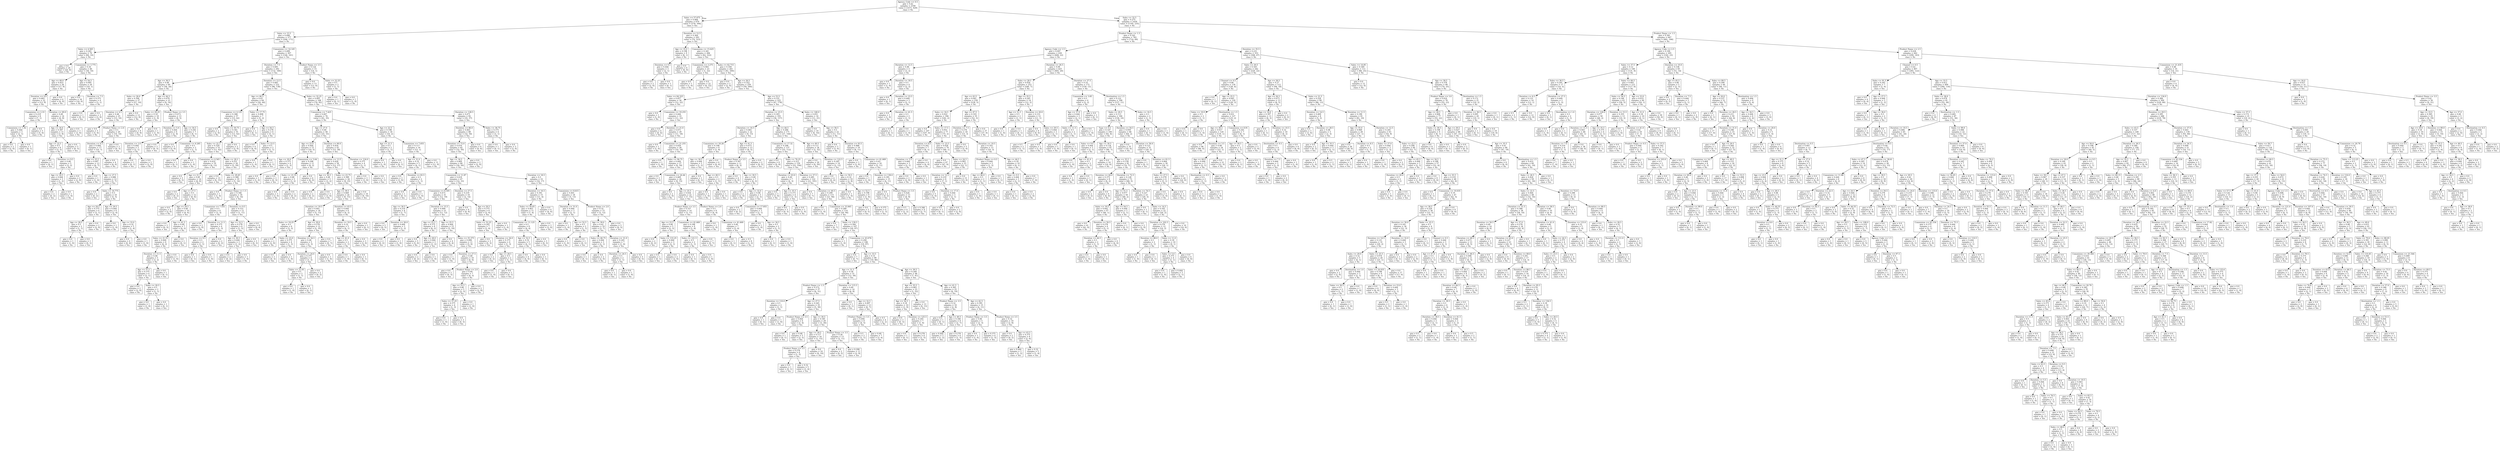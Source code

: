 digraph Tree {
node [shape=box] ;
0 [label="Agency_Code <= 0.5\ngini = 0.42\nsamples = 2100\nvalue = [1471, 629]\nclass = No"] ;
1 [label="Sales <= 57.675\ngini = 0.484\nsamples = 670\nvalue = [276, 394]\nclass = Yes"] ;
0 -> 1 [labeldistance=2.5, labelangle=45, headlabel="True"] ;
2 [label="Sales <= 15.5\ngini = 0.496\nsamples = 377\nvalue = [206, 171]\nclass = No"] ;
1 -> 2 ;
3 [label="Sales <= 4.565\ngini = 0.245\nsamples = 70\nvalue = [60, 10]\nclass = No"] ;
2 -> 3 ;
4 [label="gini = 0.0\nsamples = 24\nvalue = [24, 0]\nclass = No"] ;
3 -> 4 ;
5 [label="Commision <= 3.775\ngini = 0.34\nsamples = 46\nvalue = [36, 10]\nclass = No"] ;
3 -> 5 ;
6 [label="Age <= 49.0\ngini = 0.453\nsamples = 26\nvalue = [17, 9]\nclass = No"] ;
5 -> 6 ;
7 [label="Duration <= 4.0\ngini = 0.483\nsamples = 22\nvalue = [13, 9]\nclass = No"] ;
6 -> 7 ;
8 [label="Commision <= 2.33\ngini = 0.219\nsamples = 8\nvalue = [7, 1]\nclass = No"] ;
7 -> 8 ;
9 [label="Commision <= 1.92\ngini = 0.444\nsamples = 3\nvalue = [2, 1]\nclass = No"] ;
8 -> 9 ;
10 [label="gini = 0.0\nsamples = 2\nvalue = [2, 0]\nclass = No"] ;
9 -> 10 ;
11 [label="gini = 0.0\nsamples = 1\nvalue = [0, 1]\nclass = Yes"] ;
9 -> 11 ;
12 [label="gini = 0.0\nsamples = 5\nvalue = [5, 0]\nclass = No"] ;
8 -> 12 ;
13 [label="Duration <= 69.0\ngini = 0.49\nsamples = 14\nvalue = [6, 8]\nclass = Yes"] ;
7 -> 13 ;
14 [label="Age <= 34.0\ngini = 0.397\nsamples = 11\nvalue = [3, 8]\nclass = Yes"] ;
13 -> 14 ;
15 [label="Age <= 22.5\ngini = 0.5\nsamples = 6\nvalue = [3, 3]\nclass = No"] ;
14 -> 15 ;
16 [label="gini = 0.0\nsamples = 1\nvalue = [0, 1]\nclass = Yes"] ;
15 -> 16 ;
17 [label="Duration <= 9.5\ngini = 0.48\nsamples = 5\nvalue = [3, 2]\nclass = No"] ;
15 -> 17 ;
18 [label="Age <= 29.5\ngini = 0.444\nsamples = 3\nvalue = [1, 2]\nclass = Yes"] ;
17 -> 18 ;
19 [label="gini = 0.0\nsamples = 2\nvalue = [0, 2]\nclass = Yes"] ;
18 -> 19 ;
20 [label="gini = 0.0\nsamples = 1\nvalue = [1, 0]\nclass = No"] ;
18 -> 20 ;
21 [label="gini = 0.0\nsamples = 2\nvalue = [2, 0]\nclass = No"] ;
17 -> 21 ;
22 [label="gini = 0.0\nsamples = 5\nvalue = [0, 5]\nclass = Yes"] ;
14 -> 22 ;
23 [label="gini = 0.0\nsamples = 3\nvalue = [3, 0]\nclass = No"] ;
13 -> 23 ;
24 [label="gini = 0.0\nsamples = 4\nvalue = [4, 0]\nclass = No"] ;
6 -> 24 ;
25 [label="Age <= 54.5\ngini = 0.095\nsamples = 20\nvalue = [19, 1]\nclass = No"] ;
5 -> 25 ;
26 [label="gini = 0.0\nsamples = 16\nvalue = [16, 0]\nclass = No"] ;
25 -> 26 ;
27 [label="Duration <= 7.5\ngini = 0.375\nsamples = 4\nvalue = [3, 1]\nclass = No"] ;
25 -> 27 ;
28 [label="gini = 0.0\nsamples = 1\nvalue = [0, 1]\nclass = Yes"] ;
27 -> 28 ;
29 [label="gini = 0.0\nsamples = 3\nvalue = [3, 0]\nclass = No"] ;
27 -> 29 ;
30 [label="Commision <= 14.145\ngini = 0.499\nsamples = 307\nvalue = [146, 161]\nclass = Yes"] ;
2 -> 30 ;
31 [label="Duration <= 7.5\ngini = 0.495\nsamples = 292\nvalue = [132, 160]\nclass = Yes"] ;
30 -> 31 ;
32 [label="Age <= 36.5\ngini = 0.48\nsamples = 60\nvalue = [36, 24]\nclass = No"] ;
31 -> 32 ;
33 [label="Sales <= 26.0\ngini = 0.394\nsamples = 37\nvalue = [27, 10]\nclass = No"] ;
32 -> 33 ;
34 [label="Duration <= 4.5\ngini = 0.48\nsamples = 25\nvalue = [15, 10]\nclass = No"] ;
33 -> 34 ;
35 [label="gini = 0.0\nsamples = 5\nvalue = [5, 0]\nclass = No"] ;
34 -> 35 ;
36 [label="Product Name <= 2.0\ngini = 0.5\nsamples = 20\nvalue = [10, 10]\nclass = No"] ;
34 -> 36 ;
37 [label="Duration <= 6.5\ngini = 0.484\nsamples = 17\nvalue = [10, 7]\nclass = No"] ;
36 -> 37 ;
38 [label="Age <= 25.5\ngini = 0.497\nsamples = 13\nvalue = [6, 7]\nclass = Yes"] ;
37 -> 38 ;
39 [label="gini = 0.0\nsamples = 1\nvalue = [1, 0]\nclass = No"] ;
38 -> 39 ;
40 [label="Age <= 27.5\ngini = 0.486\nsamples = 12\nvalue = [5, 7]\nclass = Yes"] ;
38 -> 40 ;
41 [label="gini = 0.0\nsamples = 2\nvalue = [0, 2]\nclass = Yes"] ;
40 -> 41 ;
42 [label="Sales <= 16.775\ngini = 0.5\nsamples = 10\nvalue = [5, 5]\nclass = No"] ;
40 -> 42 ;
43 [label="Age <= 29.5\ngini = 0.375\nsamples = 4\nvalue = [3, 1]\nclass = No"] ;
42 -> 43 ;
44 [label="Age <= 28.5\ngini = 0.5\nsamples = 2\nvalue = [1, 1]\nclass = No"] ;
43 -> 44 ;
45 [label="gini = 0.0\nsamples = 1\nvalue = [1, 0]\nclass = No"] ;
44 -> 45 ;
46 [label="gini = 0.0\nsamples = 1\nvalue = [0, 1]\nclass = Yes"] ;
44 -> 46 ;
47 [label="gini = 0.0\nsamples = 2\nvalue = [2, 0]\nclass = No"] ;
43 -> 47 ;
48 [label="Age <= 29.5\ngini = 0.444\nsamples = 6\nvalue = [2, 4]\nclass = Yes"] ;
42 -> 48 ;
49 [label="gini = 0.0\nsamples = 1\nvalue = [1, 0]\nclass = No"] ;
48 -> 49 ;
50 [label="Age <= 33.0\ngini = 0.32\nsamples = 5\nvalue = [1, 4]\nclass = Yes"] ;
48 -> 50 ;
51 [label="gini = 0.0\nsamples = 4\nvalue = [0, 4]\nclass = Yes"] ;
50 -> 51 ;
52 [label="gini = 0.0\nsamples = 1\nvalue = [1, 0]\nclass = No"] ;
50 -> 52 ;
53 [label="gini = 0.0\nsamples = 4\nvalue = [4, 0]\nclass = No"] ;
37 -> 53 ;
54 [label="gini = 0.0\nsamples = 3\nvalue = [0, 3]\nclass = Yes"] ;
36 -> 54 ;
55 [label="gini = 0.0\nsamples = 12\nvalue = [12, 0]\nclass = No"] ;
33 -> 55 ;
56 [label="Age <= 44.5\ngini = 0.476\nsamples = 23\nvalue = [9, 14]\nclass = Yes"] ;
32 -> 56 ;
57 [label="Sales <= 29.25\ngini = 0.18\nsamples = 10\nvalue = [1, 9]\nclass = Yes"] ;
56 -> 57 ;
58 [label="gini = 0.0\nsamples = 9\nvalue = [0, 9]\nclass = Yes"] ;
57 -> 58 ;
59 [label="gini = 0.0\nsamples = 1\nvalue = [1, 0]\nclass = No"] ;
57 -> 59 ;
60 [label="Product Name <= 3.5\ngini = 0.473\nsamples = 13\nvalue = [8, 5]\nclass = No"] ;
56 -> 60 ;
61 [label="Duration <= 5.0\ngini = 0.444\nsamples = 6\nvalue = [2, 4]\nclass = Yes"] ;
60 -> 61 ;
62 [label="Duration <= 2.0\ngini = 0.444\nsamples = 3\nvalue = [2, 1]\nclass = No"] ;
61 -> 62 ;
63 [label="gini = 0.0\nsamples = 1\nvalue = [0, 1]\nclass = Yes"] ;
62 -> 63 ;
64 [label="gini = 0.0\nsamples = 2\nvalue = [2, 0]\nclass = No"] ;
62 -> 64 ;
65 [label="gini = 0.0\nsamples = 3\nvalue = [0, 3]\nclass = Yes"] ;
61 -> 65 ;
66 [label="Age <= 54.5\ngini = 0.245\nsamples = 7\nvalue = [6, 1]\nclass = No"] ;
60 -> 66 ;
67 [label="gini = 0.0\nsamples = 5\nvalue = [5, 0]\nclass = No"] ;
66 -> 67 ;
68 [label="Commision <= 6.285\ngini = 0.5\nsamples = 2\nvalue = [1, 1]\nclass = No"] ;
66 -> 68 ;
69 [label="gini = 0.0\nsamples = 1\nvalue = [0, 1]\nclass = Yes"] ;
68 -> 69 ;
70 [label="gini = 0.0\nsamples = 1\nvalue = [1, 0]\nclass = No"] ;
68 -> 70 ;
71 [label="Duration <= 12.5\ngini = 0.485\nsamples = 232\nvalue = [96, 136]\nclass = Yes"] ;
31 -> 71 ;
72 [label="Age <= 46.5\ngini = 0.43\nsamples = 64\nvalue = [20, 44]\nclass = Yes"] ;
71 -> 72 ;
73 [label="Commision <= 4.125\ngini = 0.388\nsamples = 57\nvalue = [15, 42]\nclass = Yes"] ;
72 -> 73 ;
74 [label="gini = 0.0\nsamples = 2\nvalue = [2, 0]\nclass = No"] ;
73 -> 74 ;
75 [label="Sales <= 50.75\ngini = 0.361\nsamples = 55\nvalue = [13, 42]\nclass = Yes"] ;
73 -> 75 ;
76 [label="Sales <= 22.3\ngini = 0.329\nsamples = 53\nvalue = [11, 42]\nclass = Yes"] ;
75 -> 76 ;
77 [label="Commision <= 4.565\ngini = 0.432\nsamples = 19\nvalue = [6, 13]\nclass = Yes"] ;
76 -> 77 ;
78 [label="gini = 0.0\nsamples = 5\nvalue = [0, 5]\nclass = Yes"] ;
77 -> 78 ;
79 [label="Age <= 21.5\ngini = 0.49\nsamples = 14\nvalue = [6, 8]\nclass = Yes"] ;
77 -> 79 ;
80 [label="gini = 0.0\nsamples = 2\nvalue = [0, 2]\nclass = Yes"] ;
79 -> 80 ;
81 [label="Age <= 27.5\ngini = 0.5\nsamples = 12\nvalue = [6, 6]\nclass = No"] ;
79 -> 81 ;
82 [label="gini = 0.0\nsamples = 2\nvalue = [2, 0]\nclass = No"] ;
81 -> 82 ;
83 [label="Age <= 29.5\ngini = 0.48\nsamples = 10\nvalue = [4, 6]\nclass = Yes"] ;
81 -> 83 ;
84 [label="gini = 0.0\nsamples = 3\nvalue = [0, 3]\nclass = Yes"] ;
83 -> 84 ;
85 [label="Age <= 41.5\ngini = 0.49\nsamples = 7\nvalue = [4, 3]\nclass = No"] ;
83 -> 85 ;
86 [label="Sales <= 21.55\ngini = 0.444\nsamples = 6\nvalue = [4, 2]\nclass = No"] ;
85 -> 86 ;
87 [label="Duration <= 11.5\ngini = 0.48\nsamples = 5\nvalue = [3, 2]\nclass = No"] ;
86 -> 87 ;
88 [label="Age <= 37.5\ngini = 0.375\nsamples = 4\nvalue = [3, 1]\nclass = No"] ;
87 -> 88 ;
89 [label="gini = 0.0\nsamples = 2\nvalue = [2, 0]\nclass = No"] ;
88 -> 89 ;
90 [label="Sales <= 20.5\ngini = 0.5\nsamples = 2\nvalue = [1, 1]\nclass = No"] ;
88 -> 90 ;
91 [label="gini = 0.0\nsamples = 1\nvalue = [1, 0]\nclass = No"] ;
90 -> 91 ;
92 [label="gini = 0.0\nsamples = 1\nvalue = [0, 1]\nclass = Yes"] ;
90 -> 92 ;
93 [label="gini = 0.0\nsamples = 1\nvalue = [0, 1]\nclass = Yes"] ;
87 -> 93 ;
94 [label="gini = 0.0\nsamples = 1\nvalue = [1, 0]\nclass = No"] ;
86 -> 94 ;
95 [label="gini = 0.0\nsamples = 1\nvalue = [0, 1]\nclass = Yes"] ;
85 -> 95 ;
96 [label="Sales <= 28.2\ngini = 0.251\nsamples = 34\nvalue = [5, 29]\nclass = Yes"] ;
76 -> 96 ;
97 [label="gini = 0.0\nsamples = 15\nvalue = [0, 15]\nclass = Yes"] ;
96 -> 97 ;
98 [label="Sales <= 29.45\ngini = 0.388\nsamples = 19\nvalue = [5, 14]\nclass = Yes"] ;
96 -> 98 ;
99 [label="gini = 0.0\nsamples = 1\nvalue = [1, 0]\nclass = No"] ;
98 -> 99 ;
100 [label="Product Name <= 1.5\ngini = 0.346\nsamples = 18\nvalue = [4, 14]\nclass = Yes"] ;
98 -> 100 ;
101 [label="Commision <= 7.555\ngini = 0.5\nsamples = 6\nvalue = [3, 3]\nclass = No"] ;
100 -> 101 ;
102 [label="gini = 0.0\nsamples = 2\nvalue = [2, 0]\nclass = No"] ;
101 -> 102 ;
103 [label="Duration <= 11.5\ngini = 0.375\nsamples = 4\nvalue = [1, 3]\nclass = Yes"] ;
101 -> 103 ;
104 [label="Duration <= 9.5\ngini = 0.5\nsamples = 2\nvalue = [1, 1]\nclass = No"] ;
103 -> 104 ;
105 [label="gini = 0.0\nsamples = 1\nvalue = [0, 1]\nclass = Yes"] ;
104 -> 105 ;
106 [label="gini = 0.0\nsamples = 1\nvalue = [1, 0]\nclass = No"] ;
104 -> 106 ;
107 [label="gini = 0.0\nsamples = 2\nvalue = [0, 2]\nclass = Yes"] ;
103 -> 107 ;
108 [label="Duration <= 9.5\ngini = 0.153\nsamples = 12\nvalue = [1, 11]\nclass = Yes"] ;
100 -> 108 ;
109 [label="Age <= 33.5\ngini = 0.278\nsamples = 6\nvalue = [1, 5]\nclass = Yes"] ;
108 -> 109 ;
110 [label="Age <= 30.5\ngini = 0.444\nsamples = 3\nvalue = [1, 2]\nclass = Yes"] ;
109 -> 110 ;
111 [label="gini = 0.0\nsamples = 2\nvalue = [0, 2]\nclass = Yes"] ;
110 -> 111 ;
112 [label="gini = 0.0\nsamples = 1\nvalue = [1, 0]\nclass = No"] ;
110 -> 112 ;
113 [label="gini = 0.0\nsamples = 3\nvalue = [0, 3]\nclass = Yes"] ;
109 -> 113 ;
114 [label="gini = 0.0\nsamples = 6\nvalue = [0, 6]\nclass = Yes"] ;
108 -> 114 ;
115 [label="gini = 0.0\nsamples = 2\nvalue = [2, 0]\nclass = No"] ;
75 -> 115 ;
116 [label="Sales <= 17.75\ngini = 0.408\nsamples = 7\nvalue = [5, 2]\nclass = No"] ;
72 -> 116 ;
117 [label="gini = 0.0\nsamples = 1\nvalue = [0, 1]\nclass = Yes"] ;
116 -> 117 ;
118 [label="Age <= 56.5\ngini = 0.278\nsamples = 6\nvalue = [5, 1]\nclass = No"] ;
116 -> 118 ;
119 [label="gini = 0.0\nsamples = 4\nvalue = [4, 0]\nclass = No"] ;
118 -> 119 ;
120 [label="Sales <= 23.5\ngini = 0.5\nsamples = 2\nvalue = [1, 1]\nclass = No"] ;
118 -> 120 ;
121 [label="gini = 0.0\nsamples = 1\nvalue = [1, 0]\nclass = No"] ;
120 -> 121 ;
122 [label="gini = 0.0\nsamples = 1\nvalue = [0, 1]\nclass = Yes"] ;
120 -> 122 ;
123 [label="Sales <= 32.25\ngini = 0.495\nsamples = 168\nvalue = [76, 92]\nclass = Yes"] ;
71 -> 123 ;
124 [label="Commision <= 7.425\ngini = 0.497\nsamples = 76\nvalue = [41, 35]\nclass = No"] ;
123 -> 124 ;
125 [label="Age <= 27.0\ngini = 0.49\nsamples = 58\nvalue = [25, 33]\nclass = Yes"] ;
124 -> 125 ;
126 [label="Age <= 23.0\ngini = 0.444\nsamples = 15\nvalue = [10, 5]\nclass = No"] ;
125 -> 126 ;
127 [label="Age <= 20.0\ngini = 0.375\nsamples = 4\nvalue = [1, 3]\nclass = Yes"] ;
126 -> 127 ;
128 [label="gini = 0.0\nsamples = 1\nvalue = [1, 0]\nclass = No"] ;
127 -> 128 ;
129 [label="gini = 0.0\nsamples = 3\nvalue = [0, 3]\nclass = Yes"] ;
127 -> 129 ;
130 [label="Commision <= 5.64\ngini = 0.298\nsamples = 11\nvalue = [9, 2]\nclass = No"] ;
126 -> 130 ;
131 [label="Sales <= 21.55\ngini = 0.48\nsamples = 5\nvalue = [3, 2]\nclass = No"] ;
130 -> 131 ;
132 [label="gini = 0.0\nsamples = 3\nvalue = [3, 0]\nclass = No"] ;
131 -> 132 ;
133 [label="gini = 0.0\nsamples = 2\nvalue = [0, 2]\nclass = Yes"] ;
131 -> 133 ;
134 [label="gini = 0.0\nsamples = 6\nvalue = [6, 0]\nclass = No"] ;
130 -> 134 ;
135 [label="Duration <= 60.0\ngini = 0.454\nsamples = 43\nvalue = [15, 28]\nclass = Yes"] ;
125 -> 135 ;
136 [label="Duration <= 13.5\ngini = 0.426\nsamples = 39\nvalue = [12, 27]\nclass = Yes"] ;
135 -> 136 ;
137 [label="Age <= 30.5\ngini = 0.48\nsamples = 5\nvalue = [3, 2]\nclass = No"] ;
136 -> 137 ;
138 [label="gini = 0.0\nsamples = 2\nvalue = [0, 2]\nclass = Yes"] ;
137 -> 138 ;
139 [label="gini = 0.0\nsamples = 3\nvalue = [3, 0]\nclass = No"] ;
137 -> 139 ;
140 [label="Sales <= 23.75\ngini = 0.389\nsamples = 34\nvalue = [9, 25]\nclass = Yes"] ;
136 -> 140 ;
141 [label="Age <= 39.5\ngini = 0.469\nsamples = 24\nvalue = [9, 15]\nclass = Yes"] ;
140 -> 141 ;
142 [label="Duration <= 19.5\ngini = 0.401\nsamples = 18\nvalue = [5, 13]\nclass = Yes"] ;
141 -> 142 ;
143 [label="Sales <= 19.25\ngini = 0.5\nsamples = 6\nvalue = [3, 3]\nclass = No"] ;
142 -> 143 ;
144 [label="gini = 0.0\nsamples = 2\nvalue = [2, 0]\nclass = No"] ;
143 -> 144 ;
145 [label="Sales <= 23.0\ngini = 0.375\nsamples = 4\nvalue = [1, 3]\nclass = Yes"] ;
143 -> 145 ;
146 [label="gini = 0.0\nsamples = 3\nvalue = [0, 3]\nclass = Yes"] ;
145 -> 146 ;
147 [label="gini = 0.0\nsamples = 1\nvalue = [1, 0]\nclass = No"] ;
145 -> 147 ;
148 [label="Age <= 29.0\ngini = 0.278\nsamples = 12\nvalue = [2, 10]\nclass = Yes"] ;
142 -> 148 ;
149 [label="Duration <= 34.5\ngini = 0.48\nsamples = 5\nvalue = [2, 3]\nclass = Yes"] ;
148 -> 149 ;
150 [label="Duration <= 24.0\ngini = 0.375\nsamples = 4\nvalue = [1, 3]\nclass = Yes"] ;
149 -> 150 ;
151 [label="Sales <= 21.05\ngini = 0.5\nsamples = 2\nvalue = [1, 1]\nclass = No"] ;
150 -> 151 ;
152 [label="gini = 0.0\nsamples = 1\nvalue = [1, 0]\nclass = No"] ;
151 -> 152 ;
153 [label="gini = 0.0\nsamples = 1\nvalue = [0, 1]\nclass = Yes"] ;
151 -> 153 ;
154 [label="gini = 0.0\nsamples = 2\nvalue = [0, 2]\nclass = Yes"] ;
150 -> 154 ;
155 [label="gini = 0.0\nsamples = 1\nvalue = [1, 0]\nclass = No"] ;
149 -> 155 ;
156 [label="gini = 0.0\nsamples = 7\nvalue = [0, 7]\nclass = Yes"] ;
148 -> 156 ;
157 [label="Duration <= 43.5\ngini = 0.444\nsamples = 6\nvalue = [4, 2]\nclass = No"] ;
141 -> 157 ;
158 [label="Duration <= 19.5\ngini = 0.32\nsamples = 5\nvalue = [4, 1]\nclass = No"] ;
157 -> 158 ;
159 [label="Age <= 41.0\ngini = 0.5\nsamples = 2\nvalue = [1, 1]\nclass = No"] ;
158 -> 159 ;
160 [label="gini = 0.0\nsamples = 1\nvalue = [1, 0]\nclass = No"] ;
159 -> 160 ;
161 [label="gini = 0.0\nsamples = 1\nvalue = [0, 1]\nclass = Yes"] ;
159 -> 161 ;
162 [label="gini = 0.0\nsamples = 3\nvalue = [3, 0]\nclass = No"] ;
158 -> 162 ;
163 [label="gini = 0.0\nsamples = 1\nvalue = [0, 1]\nclass = Yes"] ;
157 -> 163 ;
164 [label="gini = 0.0\nsamples = 10\nvalue = [0, 10]\nclass = Yes"] ;
140 -> 164 ;
165 [label="Duration <= 124.0\ngini = 0.375\nsamples = 4\nvalue = [3, 1]\nclass = No"] ;
135 -> 165 ;
166 [label="gini = 0.0\nsamples = 3\nvalue = [3, 0]\nclass = No"] ;
165 -> 166 ;
167 [label="gini = 0.0\nsamples = 1\nvalue = [0, 1]\nclass = Yes"] ;
165 -> 167 ;
168 [label="Age <= 22.5\ngini = 0.198\nsamples = 18\nvalue = [16, 2]\nclass = No"] ;
124 -> 168 ;
169 [label="Age <= 21.5\ngini = 0.5\nsamples = 2\nvalue = [1, 1]\nclass = No"] ;
168 -> 169 ;
170 [label="gini = 0.0\nsamples = 1\nvalue = [1, 0]\nclass = No"] ;
169 -> 170 ;
171 [label="gini = 0.0\nsamples = 1\nvalue = [0, 1]\nclass = Yes"] ;
169 -> 171 ;
172 [label="Commision <= 7.655\ngini = 0.117\nsamples = 16\nvalue = [15, 1]\nclass = No"] ;
168 -> 172 ;
173 [label="Age <= 31.0\ngini = 0.32\nsamples = 5\nvalue = [4, 1]\nclass = No"] ;
172 -> 173 ;
174 [label="gini = 0.0\nsamples = 3\nvalue = [3, 0]\nclass = No"] ;
173 -> 174 ;
175 [label="Duration <= 83.5\ngini = 0.5\nsamples = 2\nvalue = [1, 1]\nclass = No"] ;
173 -> 175 ;
176 [label="gini = 0.0\nsamples = 1\nvalue = [0, 1]\nclass = Yes"] ;
175 -> 176 ;
177 [label="gini = 0.0\nsamples = 1\nvalue = [1, 0]\nclass = No"] ;
175 -> 177 ;
178 [label="gini = 0.0\nsamples = 11\nvalue = [11, 0]\nclass = No"] ;
172 -> 178 ;
179 [label="Duration <= 128.5\ngini = 0.471\nsamples = 92\nvalue = [35, 57]\nclass = Yes"] ;
123 -> 179 ;
180 [label="Duration <= 86.0\ngini = 0.463\nsamples = 88\nvalue = [32, 56]\nclass = Yes"] ;
179 -> 180 ;
181 [label="Duration <= 72.0\ngini = 0.476\nsamples = 82\nvalue = [32, 50]\nclass = Yes"] ;
180 -> 181 ;
182 [label="Age <= 34.5\ngini = 0.469\nsamples = 80\nvalue = [30, 50]\nclass = Yes"] ;
181 -> 182 ;
183 [label="Commision <= 11.87\ngini = 0.418\nsamples = 47\nvalue = [14, 33]\nclass = Yes"] ;
182 -> 183 ;
184 [label="Commision <= 8.505\ngini = 0.475\nsamples = 31\nvalue = [12, 19]\nclass = Yes"] ;
183 -> 184 ;
185 [label="Age <= 30.5\ngini = 0.219\nsamples = 8\nvalue = [1, 7]\nclass = Yes"] ;
184 -> 185 ;
186 [label="gini = 0.0\nsamples = 5\nvalue = [0, 5]\nclass = Yes"] ;
185 -> 186 ;
187 [label="Duration <= 26.0\ngini = 0.444\nsamples = 3\nvalue = [1, 2]\nclass = Yes"] ;
185 -> 187 ;
188 [label="gini = 0.0\nsamples = 2\nvalue = [0, 2]\nclass = Yes"] ;
187 -> 188 ;
189 [label="gini = 0.0\nsamples = 1\nvalue = [1, 0]\nclass = No"] ;
187 -> 189 ;
190 [label="Duration <= 15.5\ngini = 0.499\nsamples = 23\nvalue = [11, 12]\nclass = Yes"] ;
184 -> 190 ;
191 [label="Age <= 25.5\ngini = 0.375\nsamples = 8\nvalue = [6, 2]\nclass = No"] ;
190 -> 191 ;
192 [label="gini = 0.0\nsamples = 5\nvalue = [5, 0]\nclass = No"] ;
191 -> 192 ;
193 [label="Age <= 28.0\ngini = 0.444\nsamples = 3\nvalue = [1, 2]\nclass = Yes"] ;
191 -> 193 ;
194 [label="gini = 0.0\nsamples = 2\nvalue = [0, 2]\nclass = Yes"] ;
193 -> 194 ;
195 [label="gini = 0.0\nsamples = 1\nvalue = [1, 0]\nclass = No"] ;
193 -> 195 ;
196 [label="Age <= 25.5\ngini = 0.444\nsamples = 15\nvalue = [5, 10]\nclass = Yes"] ;
190 -> 196 ;
197 [label="gini = 0.0\nsamples = 4\nvalue = [0, 4]\nclass = Yes"] ;
196 -> 197 ;
198 [label="Sales <= 35.375\ngini = 0.496\nsamples = 11\nvalue = [5, 6]\nclass = Yes"] ;
196 -> 198 ;
199 [label="gini = 0.0\nsamples = 1\nvalue = [1, 0]\nclass = No"] ;
198 -> 199 ;
200 [label="Duration <= 27.5\ngini = 0.48\nsamples = 10\nvalue = [4, 6]\nclass = Yes"] ;
198 -> 200 ;
201 [label="gini = 0.0\nsamples = 3\nvalue = [0, 3]\nclass = Yes"] ;
200 -> 201 ;
202 [label="Product Name <= 2.0\ngini = 0.49\nsamples = 7\nvalue = [4, 3]\nclass = No"] ;
200 -> 202 ;
203 [label="Age <= 33.5\ngini = 0.48\nsamples = 5\nvalue = [2, 3]\nclass = Yes"] ;
202 -> 203 ;
204 [label="Sales <= 37.25\ngini = 0.375\nsamples = 4\nvalue = [1, 3]\nclass = Yes"] ;
203 -> 204 ;
205 [label="gini = 0.0\nsamples = 1\nvalue = [1, 0]\nclass = No"] ;
204 -> 205 ;
206 [label="gini = 0.0\nsamples = 3\nvalue = [0, 3]\nclass = Yes"] ;
204 -> 206 ;
207 [label="gini = 0.0\nsamples = 1\nvalue = [1, 0]\nclass = No"] ;
203 -> 207 ;
208 [label="gini = 0.0\nsamples = 2\nvalue = [2, 0]\nclass = No"] ;
202 -> 208 ;
209 [label="Duration <= 27.5\ngini = 0.219\nsamples = 16\nvalue = [2, 14]\nclass = Yes"] ;
183 -> 209 ;
210 [label="gini = 0.0\nsamples = 8\nvalue = [0, 8]\nclass = Yes"] ;
209 -> 210 ;
211 [label="Age <= 29.5\ngini = 0.375\nsamples = 8\nvalue = [2, 6]\nclass = Yes"] ;
209 -> 211 ;
212 [label="Sales <= 52.25\ngini = 0.245\nsamples = 7\nvalue = [1, 6]\nclass = Yes"] ;
211 -> 212 ;
213 [label="gini = 0.0\nsamples = 3\nvalue = [0, 3]\nclass = Yes"] ;
212 -> 213 ;
214 [label="Duration <= 34.0\ngini = 0.375\nsamples = 4\nvalue = [1, 3]\nclass = Yes"] ;
212 -> 214 ;
215 [label="gini = 0.0\nsamples = 2\nvalue = [0, 2]\nclass = Yes"] ;
214 -> 215 ;
216 [label="Age <= 28.5\ngini = 0.5\nsamples = 2\nvalue = [1, 1]\nclass = No"] ;
214 -> 216 ;
217 [label="gini = 0.0\nsamples = 1\nvalue = [1, 0]\nclass = No"] ;
216 -> 217 ;
218 [label="gini = 0.0\nsamples = 1\nvalue = [0, 1]\nclass = Yes"] ;
216 -> 218 ;
219 [label="gini = 0.0\nsamples = 1\nvalue = [1, 0]\nclass = No"] ;
211 -> 219 ;
220 [label="Duration <= 18.5\ngini = 0.5\nsamples = 33\nvalue = [16, 17]\nclass = Yes"] ;
182 -> 220 ;
221 [label="Duration <= 16.5\ngini = 0.391\nsamples = 15\nvalue = [11, 4]\nclass = No"] ;
220 -> 221 ;
222 [label="Sales <= 50.65\ngini = 0.463\nsamples = 11\nvalue = [7, 4]\nclass = No"] ;
221 -> 222 ;
223 [label="Commision <= 11.125\ngini = 0.5\nsamples = 8\nvalue = [4, 4]\nclass = No"] ;
222 -> 223 ;
224 [label="Age <= 52.5\ngini = 0.32\nsamples = 5\nvalue = [4, 1]\nclass = No"] ;
223 -> 224 ;
225 [label="gini = 0.0\nsamples = 4\nvalue = [4, 0]\nclass = No"] ;
224 -> 225 ;
226 [label="gini = 0.0\nsamples = 1\nvalue = [0, 1]\nclass = Yes"] ;
224 -> 226 ;
227 [label="gini = 0.0\nsamples = 3\nvalue = [0, 3]\nclass = Yes"] ;
223 -> 227 ;
228 [label="gini = 0.0\nsamples = 3\nvalue = [3, 0]\nclass = No"] ;
222 -> 228 ;
229 [label="gini = 0.0\nsamples = 4\nvalue = [4, 0]\nclass = No"] ;
221 -> 229 ;
230 [label="Commision <= 8.615\ngini = 0.401\nsamples = 18\nvalue = [5, 13]\nclass = Yes"] ;
220 -> 230 ;
231 [label="Duration <= 31.0\ngini = 0.444\nsamples = 3\nvalue = [2, 1]\nclass = No"] ;
230 -> 231 ;
232 [label="gini = 0.0\nsamples = 1\nvalue = [1, 0]\nclass = No"] ;
231 -> 232 ;
233 [label="Age <= 52.5\ngini = 0.5\nsamples = 2\nvalue = [1, 1]\nclass = No"] ;
231 -> 233 ;
234 [label="gini = 0.0\nsamples = 1\nvalue = [1, 0]\nclass = No"] ;
233 -> 234 ;
235 [label="gini = 0.0\nsamples = 1\nvalue = [0, 1]\nclass = Yes"] ;
233 -> 235 ;
236 [label="Product Name <= 2.0\ngini = 0.32\nsamples = 15\nvalue = [3, 12]\nclass = Yes"] ;
230 -> 236 ;
237 [label="Age <= 39.0\ngini = 0.42\nsamples = 10\nvalue = [3, 7]\nclass = Yes"] ;
236 -> 237 ;
238 [label="Sales <= 46.75\ngini = 0.444\nsamples = 3\nvalue = [2, 1]\nclass = No"] ;
237 -> 238 ;
239 [label="gini = 0.0\nsamples = 1\nvalue = [0, 1]\nclass = Yes"] ;
238 -> 239 ;
240 [label="gini = 0.0\nsamples = 2\nvalue = [2, 0]\nclass = No"] ;
238 -> 240 ;
241 [label="Duration <= 31.0\ngini = 0.245\nsamples = 7\nvalue = [1, 6]\nclass = Yes"] ;
237 -> 241 ;
242 [label="Duration <= 24.5\ngini = 0.5\nsamples = 2\nvalue = [1, 1]\nclass = No"] ;
241 -> 242 ;
243 [label="gini = 0.0\nsamples = 1\nvalue = [0, 1]\nclass = Yes"] ;
242 -> 243 ;
244 [label="gini = 0.0\nsamples = 1\nvalue = [1, 0]\nclass = No"] ;
242 -> 244 ;
245 [label="gini = 0.0\nsamples = 5\nvalue = [0, 5]\nclass = Yes"] ;
241 -> 245 ;
246 [label="gini = 0.0\nsamples = 5\nvalue = [0, 5]\nclass = Yes"] ;
236 -> 246 ;
247 [label="gini = 0.0\nsamples = 2\nvalue = [2, 0]\nclass = No"] ;
181 -> 247 ;
248 [label="gini = 0.0\nsamples = 6\nvalue = [0, 6]\nclass = Yes"] ;
180 -> 248 ;
249 [label="Sales <= 36.75\ngini = 0.375\nsamples = 4\nvalue = [3, 1]\nclass = No"] ;
179 -> 249 ;
250 [label="gini = 0.0\nsamples = 1\nvalue = [0, 1]\nclass = Yes"] ;
249 -> 250 ;
251 [label="gini = 0.0\nsamples = 3\nvalue = [3, 0]\nclass = No"] ;
249 -> 251 ;
252 [label="Product Name <= 3.5\ngini = 0.124\nsamples = 15\nvalue = [14, 1]\nclass = No"] ;
30 -> 252 ;
253 [label="gini = 0.0\nsamples = 13\nvalue = [13, 0]\nclass = No"] ;
252 -> 253 ;
254 [label="Sales <= 22.25\ngini = 0.5\nsamples = 2\nvalue = [1, 1]\nclass = No"] ;
252 -> 254 ;
255 [label="gini = 0.0\nsamples = 1\nvalue = [0, 1]\nclass = Yes"] ;
254 -> 255 ;
256 [label="gini = 0.0\nsamples = 1\nvalue = [1, 0]\nclass = No"] ;
254 -> 256 ;
257 [label="Duration <= 12.5\ngini = 0.364\nsamples = 293\nvalue = [70, 223]\nclass = Yes"] ;
1 -> 257 ;
258 [label="Age <= 35.0\ngini = 0.198\nsamples = 9\nvalue = [8, 1]\nclass = No"] ;
257 -> 258 ;
259 [label="Duration <= 9.5\ngini = 0.444\nsamples = 3\nvalue = [2, 1]\nclass = No"] ;
258 -> 259 ;
260 [label="gini = 0.0\nsamples = 2\nvalue = [2, 0]\nclass = No"] ;
259 -> 260 ;
261 [label="gini = 0.0\nsamples = 1\nvalue = [0, 1]\nclass = Yes"] ;
259 -> 261 ;
262 [label="gini = 0.0\nsamples = 6\nvalue = [6, 0]\nclass = No"] ;
258 -> 262 ;
263 [label="Commision <= 15.625\ngini = 0.341\nsamples = 284\nvalue = [62, 222]\nclass = Yes"] ;
257 -> 263 ;
264 [label="Commision <= 3.275\ngini = 0.083\nsamples = 23\nvalue = [1, 22]\nclass = Yes"] ;
263 -> 264 ;
265 [label="gini = 0.0\nsamples = 1\nvalue = [1, 0]\nclass = No"] ;
264 -> 265 ;
266 [label="gini = 0.0\nsamples = 22\nvalue = [0, 22]\nclass = Yes"] ;
264 -> 266 ;
267 [label="Sales <= 62.715\ngini = 0.358\nsamples = 261\nvalue = [61, 200]\nclass = Yes"] ;
263 -> 267 ;
268 [label="gini = 0.0\nsamples = 2\nvalue = [2, 0]\nclass = No"] ;
267 -> 268 ;
269 [label="Age <= 26.5\ngini = 0.352\nsamples = 259\nvalue = [59, 200]\nclass = Yes"] ;
267 -> 269 ;
270 [label="Sales <= 64.325\ngini = 0.457\nsamples = 34\nvalue = [12, 22]\nclass = Yes"] ;
269 -> 270 ;
271 [label="gini = 0.0\nsamples = 1\nvalue = [1, 0]\nclass = No"] ;
270 -> 271 ;
272 [label="Commision <= 19.255\ngini = 0.444\nsamples = 33\nvalue = [11, 22]\nclass = Yes"] ;
270 -> 272 ;
273 [label="gini = 0.0\nsamples = 4\nvalue = [0, 4]\nclass = Yes"] ;
272 -> 273 ;
274 [label="Duration <= 21.0\ngini = 0.471\nsamples = 29\nvalue = [11, 18]\nclass = Yes"] ;
272 -> 274 ;
275 [label="gini = 0.0\nsamples = 1\nvalue = [1, 0]\nclass = No"] ;
274 -> 275 ;
276 [label="Commision <= 21.255\ngini = 0.459\nsamples = 28\nvalue = [10, 18]\nclass = Yes"] ;
274 -> 276 ;
277 [label="gini = 0.0\nsamples = 1\nvalue = [1, 0]\nclass = No"] ;
276 -> 277 ;
278 [label="Sales <= 94.75\ngini = 0.444\nsamples = 27\nvalue = [9, 18]\nclass = Yes"] ;
276 -> 278 ;
279 [label="gini = 0.0\nsamples = 3\nvalue = [0, 3]\nclass = Yes"] ;
278 -> 279 ;
280 [label="Commision <= 24.44\ngini = 0.469\nsamples = 24\nvalue = [9, 15]\nclass = Yes"] ;
278 -> 280 ;
281 [label="gini = 0.0\nsamples = 2\nvalue = [2, 0]\nclass = No"] ;
280 -> 281 ;
282 [label="Age <= 25.5\ngini = 0.434\nsamples = 22\nvalue = [7, 15]\nclass = Yes"] ;
280 -> 282 ;
283 [label="Product Name <= 3.5\ngini = 0.337\nsamples = 14\nvalue = [3, 11]\nclass = Yes"] ;
282 -> 283 ;
284 [label="Age <= 23.5\ngini = 0.48\nsamples = 5\nvalue = [2, 3]\nclass = Yes"] ;
283 -> 284 ;
285 [label="gini = 0.0\nsamples = 2\nvalue = [0, 2]\nclass = Yes"] ;
284 -> 285 ;
286 [label="Sales <= 133.25\ngini = 0.444\nsamples = 3\nvalue = [2, 1]\nclass = No"] ;
284 -> 286 ;
287 [label="gini = 0.0\nsamples = 1\nvalue = [0, 1]\nclass = Yes"] ;
286 -> 287 ;
288 [label="gini = 0.0\nsamples = 2\nvalue = [2, 0]\nclass = No"] ;
286 -> 288 ;
289 [label="Commision <= 41.669\ngini = 0.198\nsamples = 9\nvalue = [1, 8]\nclass = Yes"] ;
283 -> 289 ;
290 [label="Sales <= 121.5\ngini = 0.5\nsamples = 2\nvalue = [1, 1]\nclass = No"] ;
289 -> 290 ;
291 [label="gini = 0.0\nsamples = 1\nvalue = [0, 1]\nclass = Yes"] ;
290 -> 291 ;
292 [label="gini = 0.0\nsamples = 1\nvalue = [1, 0]\nclass = No"] ;
290 -> 292 ;
293 [label="gini = 0.0\nsamples = 7\nvalue = [0, 7]\nclass = Yes"] ;
289 -> 293 ;
294 [label="Product Name <= 2.0\ngini = 0.5\nsamples = 8\nvalue = [4, 4]\nclass = No"] ;
282 -> 294 ;
295 [label="gini = 0.0\nsamples = 1\nvalue = [1, 0]\nclass = No"] ;
294 -> 295 ;
296 [label="Commision <= 41.669\ngini = 0.49\nsamples = 7\nvalue = [3, 4]\nclass = Yes"] ;
294 -> 296 ;
297 [label="gini = 0.0\nsamples = 1\nvalue = [0, 1]\nclass = Yes"] ;
296 -> 297 ;
298 [label="gini = 0.5\nsamples = 6\nvalue = [3, 3]\nclass = No"] ;
296 -> 298 ;
299 [label="Age <= 53.5\ngini = 0.331\nsamples = 225\nvalue = [47, 178]\nclass = Yes"] ;
269 -> 299 ;
300 [label="Duration <= 23.5\ngini = 0.303\nsamples = 193\nvalue = [36, 157]\nclass = Yes"] ;
299 -> 300 ;
301 [label="Duration <= 16.5\ngini = 0.483\nsamples = 22\nvalue = [9, 13]\nclass = Yes"] ;
300 -> 301 ;
302 [label="Commision <= 18.28\ngini = 0.198\nsamples = 9\nvalue = [1, 8]\nclass = Yes"] ;
301 -> 302 ;
303 [label="Age <= 34.5\ngini = 0.444\nsamples = 3\nvalue = [1, 2]\nclass = Yes"] ;
302 -> 303 ;
304 [label="gini = 0.0\nsamples = 1\nvalue = [0, 1]\nclass = Yes"] ;
303 -> 304 ;
305 [label="Age <= 40.5\ngini = 0.5\nsamples = 2\nvalue = [1, 1]\nclass = No"] ;
303 -> 305 ;
306 [label="gini = 0.0\nsamples = 1\nvalue = [1, 0]\nclass = No"] ;
305 -> 306 ;
307 [label="gini = 0.0\nsamples = 1\nvalue = [0, 1]\nclass = Yes"] ;
305 -> 307 ;
308 [label="gini = 0.0\nsamples = 6\nvalue = [0, 6]\nclass = Yes"] ;
302 -> 308 ;
309 [label="Age <= 41.5\ngini = 0.473\nsamples = 13\nvalue = [8, 5]\nclass = No"] ;
301 -> 309 ;
310 [label="Product Name <= 3.5\ngini = 0.397\nsamples = 11\nvalue = [8, 3]\nclass = No"] ;
309 -> 310 ;
311 [label="gini = 0.0\nsamples = 4\nvalue = [4, 0]\nclass = No"] ;
310 -> 311 ;
312 [label="Age <= 30.5\ngini = 0.49\nsamples = 7\nvalue = [4, 3]\nclass = No"] ;
310 -> 312 ;
313 [label="gini = 0.0\nsamples = 2\nvalue = [2, 0]\nclass = No"] ;
312 -> 313 ;
314 [label="Age <= 32.0\ngini = 0.48\nsamples = 5\nvalue = [2, 3]\nclass = Yes"] ;
312 -> 314 ;
315 [label="gini = 0.0\nsamples = 2\nvalue = [0, 2]\nclass = Yes"] ;
314 -> 315 ;
316 [label="Commision <= 17.855\ngini = 0.444\nsamples = 3\nvalue = [2, 1]\nclass = No"] ;
314 -> 316 ;
317 [label="gini = 0.0\nsamples = 1\nvalue = [1, 0]\nclass = No"] ;
316 -> 317 ;
318 [label="Age <= 34.5\ngini = 0.5\nsamples = 2\nvalue = [1, 1]\nclass = No"] ;
316 -> 318 ;
319 [label="gini = 0.0\nsamples = 1\nvalue = [0, 1]\nclass = Yes"] ;
318 -> 319 ;
320 [label="gini = 0.0\nsamples = 1\nvalue = [1, 0]\nclass = No"] ;
318 -> 320 ;
321 [label="gini = 0.0\nsamples = 2\nvalue = [0, 2]\nclass = Yes"] ;
309 -> 321 ;
322 [label="Age <= 44.5\ngini = 0.266\nsamples = 171\nvalue = [27, 144]\nclass = Yes"] ;
300 -> 322 ;
323 [label="Commision <= 17.32\ngini = 0.298\nsamples = 137\nvalue = [25, 112]\nclass = Yes"] ;
322 -> 323 ;
324 [label="gini = 0.0\nsamples = 8\nvalue = [0, 8]\nclass = Yes"] ;
323 -> 324 ;
325 [label="Sales <= 76.25\ngini = 0.312\nsamples = 129\nvalue = [25, 104]\nclass = Yes"] ;
323 -> 325 ;
326 [label="Duration <= 63.0\ngini = 0.49\nsamples = 7\nvalue = [4, 3]\nclass = No"] ;
325 -> 326 ;
327 [label="gini = 0.0\nsamples = 3\nvalue = [3, 0]\nclass = No"] ;
326 -> 327 ;
328 [label="Age <= 35.5\ngini = 0.375\nsamples = 4\nvalue = [1, 3]\nclass = Yes"] ;
326 -> 328 ;
329 [label="gini = 0.0\nsamples = 3\nvalue = [0, 3]\nclass = Yes"] ;
328 -> 329 ;
330 [label="gini = 0.0\nsamples = 1\nvalue = [1, 0]\nclass = No"] ;
328 -> 330 ;
331 [label="Duration <= 37.5\ngini = 0.285\nsamples = 122\nvalue = [21, 101]\nclass = Yes"] ;
325 -> 331 ;
332 [label="gini = 0.0\nsamples = 7\nvalue = [0, 7]\nclass = Yes"] ;
331 -> 332 ;
333 [label="Duration <= 40.5\ngini = 0.299\nsamples = 115\nvalue = [21, 94]\nclass = Yes"] ;
331 -> 333 ;
334 [label="gini = 0.0\nsamples = 1\nvalue = [1, 0]\nclass = No"] ;
333 -> 334 ;
335 [label="Commision <= 33.065\ngini = 0.289\nsamples = 114\nvalue = [20, 94]\nclass = Yes"] ;
333 -> 335 ;
336 [label="gini = 0.0\nsamples = 7\nvalue = [0, 7]\nclass = Yes"] ;
335 -> 336 ;
337 [label="Sales <= 139.5\ngini = 0.304\nsamples = 107\nvalue = [20, 87]\nclass = Yes"] ;
335 -> 337 ;
338 [label="gini = 0.0\nsamples = 1\nvalue = [1, 0]\nclass = No"] ;
337 -> 338 ;
339 [label="Commision <= 43.074\ngini = 0.294\nsamples = 106\nvalue = [19, 87]\nclass = Yes"] ;
337 -> 339 ;
340 [label="gini = 0.0\nsamples = 7\nvalue = [0, 7]\nclass = Yes"] ;
339 -> 340 ;
341 [label="Age <= 33.5\ngini = 0.31\nsamples = 99\nvalue = [19, 80]\nclass = Yes"] ;
339 -> 341 ;
342 [label="Age <= 31.5\ngini = 0.36\nsamples = 51\nvalue = [12, 39]\nclass = Yes"] ;
341 -> 342 ;
343 [label="Product Name <= 1.5\ngini = 0.272\nsamples = 37\nvalue = [6, 31]\nclass = Yes"] ;
342 -> 343 ;
344 [label="Duration <= 110.0\ngini = 0.5\nsamples = 2\nvalue = [1, 1]\nclass = No"] ;
343 -> 344 ;
345 [label="gini = 0.0\nsamples = 1\nvalue = [0, 1]\nclass = Yes"] ;
344 -> 345 ;
346 [label="gini = 0.0\nsamples = 1\nvalue = [1, 0]\nclass = No"] ;
344 -> 346 ;
347 [label="Age <= 27.5\ngini = 0.245\nsamples = 35\nvalue = [5, 30]\nclass = Yes"] ;
343 -> 347 ;
348 [label="Product Name <= 3.5\ngini = 0.444\nsamples = 6\nvalue = [2, 4]\nclass = Yes"] ;
347 -> 348 ;
349 [label="gini = 0.0\nsamples = 1\nvalue = [0, 1]\nclass = Yes"] ;
348 -> 349 ;
350 [label="gini = 0.48\nsamples = 5\nvalue = [2, 3]\nclass = Yes"] ;
348 -> 350 ;
351 [label="Age <= 30.5\ngini = 0.185\nsamples = 29\nvalue = [3, 26]\nclass = Yes"] ;
347 -> 351 ;
352 [label="Age <= 28.5\ngini = 0.117\nsamples = 16\nvalue = [1, 15]\nclass = Yes"] ;
351 -> 352 ;
353 [label="Product Name <= 3.5\ngini = 0.278\nsamples = 6\nvalue = [1, 5]\nclass = Yes"] ;
352 -> 353 ;
354 [label="gini = 0.0\nsamples = 1\nvalue = [0, 1]\nclass = Yes"] ;
353 -> 354 ;
355 [label="gini = 0.32\nsamples = 5\nvalue = [1, 4]\nclass = Yes"] ;
353 -> 355 ;
356 [label="gini = 0.0\nsamples = 10\nvalue = [0, 10]\nclass = Yes"] ;
352 -> 356 ;
357 [label="Product Name <= 3.5\ngini = 0.26\nsamples = 13\nvalue = [2, 11]\nclass = Yes"] ;
351 -> 357 ;
358 [label="gini = 0.0\nsamples = 2\nvalue = [0, 2]\nclass = Yes"] ;
357 -> 358 ;
359 [label="gini = 0.298\nsamples = 11\nvalue = [2, 9]\nclass = Yes"] ;
357 -> 359 ;
360 [label="Duration <= 115.5\ngini = 0.49\nsamples = 14\nvalue = [6, 8]\nclass = Yes"] ;
342 -> 360 ;
361 [label="gini = 0.0\nsamples = 1\nvalue = [0, 1]\nclass = Yes"] ;
360 -> 361 ;
362 [label="Age <= 32.5\ngini = 0.497\nsamples = 13\nvalue = [6, 7]\nclass = Yes"] ;
360 -> 362 ;
363 [label="Product Name <= 3.5\ngini = 0.494\nsamples = 9\nvalue = [4, 5]\nclass = Yes"] ;
362 -> 363 ;
364 [label="gini = 0.5\nsamples = 2\nvalue = [1, 1]\nclass = No"] ;
363 -> 364 ;
365 [label="gini = 0.49\nsamples = 7\nvalue = [3, 4]\nclass = Yes"] ;
363 -> 365 ;
366 [label="gini = 0.5\nsamples = 4\nvalue = [2, 2]\nclass = No"] ;
362 -> 366 ;
367 [label="Age <= 39.5\ngini = 0.249\nsamples = 48\nvalue = [7, 41]\nclass = Yes"] ;
341 -> 367 ;
368 [label="Age <= 35.5\ngini = 0.083\nsamples = 23\nvalue = [1, 22]\nclass = Yes"] ;
367 -> 368 ;
369 [label="Age <= 34.5\ngini = 0.18\nsamples = 10\nvalue = [1, 9]\nclass = Yes"] ;
368 -> 369 ;
370 [label="gini = 0.0\nsamples = 3\nvalue = [0, 3]\nclass = Yes"] ;
369 -> 370 ;
371 [label="Duration <= 125.5\ngini = 0.245\nsamples = 7\nvalue = [1, 6]\nclass = Yes"] ;
369 -> 371 ;
372 [label="gini = 0.0\nsamples = 1\nvalue = [0, 1]\nclass = Yes"] ;
371 -> 372 ;
373 [label="gini = 0.278\nsamples = 6\nvalue = [1, 5]\nclass = Yes"] ;
371 -> 373 ;
374 [label="gini = 0.0\nsamples = 13\nvalue = [0, 13]\nclass = Yes"] ;
368 -> 374 ;
375 [label="Age <= 41.5\ngini = 0.365\nsamples = 25\nvalue = [6, 19]\nclass = Yes"] ;
367 -> 375 ;
376 [label="Product Name <= 3.5\ngini = 0.32\nsamples = 10\nvalue = [2, 8]\nclass = Yes"] ;
375 -> 376 ;
377 [label="gini = 0.0\nsamples = 1\nvalue = [0, 1]\nclass = Yes"] ;
376 -> 377 ;
378 [label="Age <= 40.5\ngini = 0.346\nsamples = 9\nvalue = [2, 7]\nclass = Yes"] ;
376 -> 378 ;
379 [label="gini = 0.444\nsamples = 3\nvalue = [1, 2]\nclass = Yes"] ;
378 -> 379 ;
380 [label="gini = 0.278\nsamples = 6\nvalue = [1, 5]\nclass = Yes"] ;
378 -> 380 ;
381 [label="Age <= 42.5\ngini = 0.391\nsamples = 15\nvalue = [4, 11]\nclass = Yes"] ;
375 -> 381 ;
382 [label="Product Name <= 3.5\ngini = 0.48\nsamples = 5\nvalue = [2, 3]\nclass = Yes"] ;
381 -> 382 ;
383 [label="gini = 0.0\nsamples = 1\nvalue = [1, 0]\nclass = No"] ;
382 -> 383 ;
384 [label="gini = 0.375\nsamples = 4\nvalue = [1, 3]\nclass = Yes"] ;
382 -> 384 ;
385 [label="Product Name <= 3.5\ngini = 0.32\nsamples = 10\nvalue = [2, 8]\nclass = Yes"] ;
381 -> 385 ;
386 [label="gini = 0.0\nsamples = 2\nvalue = [0, 2]\nclass = Yes"] ;
385 -> 386 ;
387 [label="Age <= 43.5\ngini = 0.375\nsamples = 8\nvalue = [2, 6]\nclass = Yes"] ;
385 -> 387 ;
388 [label="gini = 0.444\nsamples = 3\nvalue = [1, 2]\nclass = Yes"] ;
387 -> 388 ;
389 [label="gini = 0.32\nsamples = 5\nvalue = [1, 4]\nclass = Yes"] ;
387 -> 389 ;
390 [label="Age <= 49.5\ngini = 0.111\nsamples = 34\nvalue = [2, 32]\nclass = Yes"] ;
322 -> 390 ;
391 [label="gini = 0.0\nsamples = 20\nvalue = [0, 20]\nclass = Yes"] ;
390 -> 391 ;
392 [label="Duration <= 122.5\ngini = 0.245\nsamples = 14\nvalue = [2, 12]\nclass = Yes"] ;
390 -> 392 ;
393 [label="gini = 0.0\nsamples = 4\nvalue = [0, 4]\nclass = Yes"] ;
392 -> 393 ;
394 [label="Age <= 50.5\ngini = 0.32\nsamples = 10\nvalue = [2, 8]\nclass = Yes"] ;
392 -> 394 ;
395 [label="gini = 0.0\nsamples = 1\nvalue = [1, 0]\nclass = No"] ;
394 -> 395 ;
396 [label="Age <= 52.5\ngini = 0.198\nsamples = 9\nvalue = [1, 8]\nclass = Yes"] ;
394 -> 396 ;
397 [label="gini = 0.0\nsamples = 5\nvalue = [0, 5]\nclass = Yes"] ;
396 -> 397 ;
398 [label="gini = 0.375\nsamples = 4\nvalue = [1, 3]\nclass = Yes"] ;
396 -> 398 ;
399 [label="Sales <= 140.0\ngini = 0.451\nsamples = 32\nvalue = [11, 21]\nclass = Yes"] ;
299 -> 399 ;
400 [label="gini = 0.0\nsamples = 10\nvalue = [0, 10]\nclass = Yes"] ;
399 -> 400 ;
401 [label="Age <= 56.5\ngini = 0.5\nsamples = 22\nvalue = [11, 11]\nclass = No"] ;
399 -> 401 ;
402 [label="gini = 0.0\nsamples = 3\nvalue = [3, 0]\nclass = No"] ;
401 -> 402 ;
403 [label="Duration <= 93.5\ngini = 0.488\nsamples = 19\nvalue = [8, 11]\nclass = Yes"] ;
401 -> 403 ;
404 [label="gini = 0.0\nsamples = 3\nvalue = [3, 0]\nclass = No"] ;
403 -> 404 ;
405 [label="Commision <= 41.669\ngini = 0.43\nsamples = 16\nvalue = [5, 11]\nclass = Yes"] ;
403 -> 405 ;
406 [label="gini = 0.0\nsamples = 1\nvalue = [1, 0]\nclass = No"] ;
405 -> 406 ;
407 [label="Duration <= 138.0\ngini = 0.391\nsamples = 15\nvalue = [4, 11]\nclass = Yes"] ;
405 -> 407 ;
408 [label="gini = 0.0\nsamples = 2\nvalue = [0, 2]\nclass = Yes"] ;
407 -> 408 ;
409 [label="Product Name <= 3.5\ngini = 0.426\nsamples = 13\nvalue = [4, 9]\nclass = Yes"] ;
407 -> 409 ;
410 [label="gini = 0.5\nsamples = 4\nvalue = [2, 2]\nclass = No"] ;
409 -> 410 ;
411 [label="gini = 0.346\nsamples = 9\nvalue = [2, 7]\nclass = Yes"] ;
409 -> 411 ;
412 [label="Sales <= 32.5\ngini = 0.275\nsamples = 1430\nvalue = [1195, 235]\nclass = No"] ;
0 -> 412 [labeldistance=2.5, labelangle=-45, headlabel="False"] ;
413 [label="Product Name <= 1.5\ngini = 0.161\nsamples = 783\nvalue = [714, 69]\nclass = No"] ;
412 -> 413 ;
414 [label="Agency_Code <= 1.5\ngini = 0.097\nsamples = 430\nvalue = [408, 22]\nclass = No"] ;
413 -> 414 ;
415 [label="Duration <= 12.5\ngini = 0.48\nsamples = 5\nvalue = [3, 2]\nclass = No"] ;
414 -> 415 ;
416 [label="gini = 0.0\nsamples = 1\nvalue = [1, 0]\nclass = No"] ;
415 -> 416 ;
417 [label="Duration <= 18.5\ngini = 0.5\nsamples = 4\nvalue = [2, 2]\nclass = No"] ;
415 -> 417 ;
418 [label="gini = 0.0\nsamples = 1\nvalue = [0, 1]\nclass = Yes"] ;
417 -> 418 ;
419 [label="Duration <= 23.5\ngini = 0.444\nsamples = 3\nvalue = [2, 1]\nclass = No"] ;
417 -> 419 ;
420 [label="gini = 0.0\nsamples = 1\nvalue = [1, 0]\nclass = No"] ;
419 -> 420 ;
421 [label="Duration <= 41.5\ngini = 0.5\nsamples = 2\nvalue = [1, 1]\nclass = No"] ;
419 -> 421 ;
422 [label="gini = 0.0\nsamples = 1\nvalue = [0, 1]\nclass = Yes"] ;
421 -> 422 ;
423 [label="gini = 0.0\nsamples = 1\nvalue = [1, 0]\nclass = No"] ;
421 -> 423 ;
424 [label="Duration <= 26.5\ngini = 0.09\nsamples = 425\nvalue = [405, 20]\nclass = No"] ;
414 -> 424 ;
425 [label="Sales <= 28.5\ngini = 0.054\nsamples = 253\nvalue = [246, 7]\nclass = No"] ;
424 -> 425 ;
426 [label="Age <= 43.5\ngini = 0.041\nsamples = 239\nvalue = [234, 5]\nclass = No"] ;
425 -> 426 ;
427 [label="Sales <= 16.5\ngini = 0.022\nsamples = 184\nvalue = [182, 2]\nclass = No"] ;
426 -> 427 ;
428 [label="gini = 0.0\nsamples = 107\nvalue = [107, 0]\nclass = No"] ;
427 -> 428 ;
429 [label="Sales <= 17.5\ngini = 0.051\nsamples = 77\nvalue = [75, 2]\nclass = No"] ;
427 -> 429 ;
430 [label="Duration <= 8.0\ngini = 0.245\nsamples = 7\nvalue = [6, 1]\nclass = No"] ;
429 -> 430 ;
431 [label="Duration <= 5.5\ngini = 0.444\nsamples = 3\nvalue = [2, 1]\nclass = No"] ;
430 -> 431 ;
432 [label="gini = 0.0\nsamples = 2\nvalue = [2, 0]\nclass = No"] ;
431 -> 432 ;
433 [label="gini = 0.0\nsamples = 1\nvalue = [0, 1]\nclass = Yes"] ;
431 -> 433 ;
434 [label="gini = 0.0\nsamples = 4\nvalue = [4, 0]\nclass = No"] ;
430 -> 434 ;
435 [label="Sales <= 23.5\ngini = 0.028\nsamples = 70\nvalue = [69, 1]\nclass = No"] ;
429 -> 435 ;
436 [label="gini = 0.0\nsamples = 47\nvalue = [47, 0]\nclass = No"] ;
435 -> 436 ;
437 [label="Sales <= 24.5\ngini = 0.083\nsamples = 23\nvalue = [22, 1]\nclass = No"] ;
435 -> 437 ;
438 [label="Duration <= 12.5\ngini = 0.219\nsamples = 8\nvalue = [7, 1]\nclass = No"] ;
437 -> 438 ;
439 [label="gini = 0.0\nsamples = 5\nvalue = [5, 0]\nclass = No"] ;
438 -> 439 ;
440 [label="Duration <= 17.0\ngini = 0.444\nsamples = 3\nvalue = [2, 1]\nclass = No"] ;
438 -> 440 ;
441 [label="gini = 0.0\nsamples = 1\nvalue = [0, 1]\nclass = Yes"] ;
440 -> 441 ;
442 [label="gini = 0.0\nsamples = 2\nvalue = [2, 0]\nclass = No"] ;
440 -> 442 ;
443 [label="gini = 0.0\nsamples = 15\nvalue = [15, 0]\nclass = No"] ;
437 -> 443 ;
444 [label="Age <= 47.5\ngini = 0.103\nsamples = 55\nvalue = [52, 3]\nclass = No"] ;
426 -> 444 ;
445 [label="Duration <= 7.5\ngini = 0.278\nsamples = 18\nvalue = [15, 3]\nclass = No"] ;
444 -> 445 ;
446 [label="gini = 0.0\nsamples = 5\nvalue = [5, 0]\nclass = No"] ;
445 -> 446 ;
447 [label="Duration <= 10.5\ngini = 0.355\nsamples = 13\nvalue = [10, 3]\nclass = No"] ;
445 -> 447 ;
448 [label="Product Name <= 0.5\ngini = 0.444\nsamples = 3\nvalue = [1, 2]\nclass = Yes"] ;
447 -> 448 ;
449 [label="Age <= 46.0\ngini = 0.5\nsamples = 2\nvalue = [1, 1]\nclass = No"] ;
448 -> 449 ;
450 [label="gini = 0.0\nsamples = 1\nvalue = [1, 0]\nclass = No"] ;
449 -> 450 ;
451 [label="gini = 0.0\nsamples = 1\nvalue = [0, 1]\nclass = Yes"] ;
449 -> 451 ;
452 [label="gini = 0.0\nsamples = 1\nvalue = [0, 1]\nclass = Yes"] ;
448 -> 452 ;
453 [label="Age <= 44.5\ngini = 0.18\nsamples = 10\nvalue = [9, 1]\nclass = No"] ;
447 -> 453 ;
454 [label="Type <= 0.5\ngini = 0.444\nsamples = 3\nvalue = [2, 1]\nclass = No"] ;
453 -> 454 ;
455 [label="gini = 0.0\nsamples = 1\nvalue = [0, 1]\nclass = Yes"] ;
454 -> 455 ;
456 [label="gini = 0.0\nsamples = 2\nvalue = [2, 0]\nclass = No"] ;
454 -> 456 ;
457 [label="gini = 0.0\nsamples = 7\nvalue = [7, 0]\nclass = No"] ;
453 -> 457 ;
458 [label="gini = 0.0\nsamples = 37\nvalue = [37, 0]\nclass = No"] ;
444 -> 458 ;
459 [label="Age <= 35.5\ngini = 0.245\nsamples = 14\nvalue = [12, 2]\nclass = No"] ;
425 -> 459 ;
460 [label="Age <= 31.5\ngini = 0.5\nsamples = 2\nvalue = [1, 1]\nclass = No"] ;
459 -> 460 ;
461 [label="gini = 0.0\nsamples = 1\nvalue = [1, 0]\nclass = No"] ;
460 -> 461 ;
462 [label="gini = 0.0\nsamples = 1\nvalue = [0, 1]\nclass = Yes"] ;
460 -> 462 ;
463 [label="Duration <= 20.0\ngini = 0.153\nsamples = 12\nvalue = [11, 1]\nclass = No"] ;
459 -> 463 ;
464 [label="gini = 0.0\nsamples = 9\nvalue = [9, 0]\nclass = No"] ;
463 -> 464 ;
465 [label="Sales <= 29.5\ngini = 0.444\nsamples = 3\nvalue = [2, 1]\nclass = No"] ;
463 -> 465 ;
466 [label="gini = 0.5\nsamples = 2\nvalue = [1, 1]\nclass = No"] ;
465 -> 466 ;
467 [label="gini = 0.0\nsamples = 1\nvalue = [1, 0]\nclass = No"] ;
465 -> 467 ;
468 [label="Duration <= 27.5\ngini = 0.14\nsamples = 172\nvalue = [159, 13]\nclass = No"] ;
424 -> 468 ;
469 [label="Commision <= 3.85\ngini = 0.5\nsamples = 4\nvalue = [2, 2]\nclass = No"] ;
468 -> 469 ;
470 [label="Age <= 37.0\ngini = 0.444\nsamples = 3\nvalue = [2, 1]\nclass = No"] ;
469 -> 470 ;
471 [label="Sales <= 11.5\ngini = 0.5\nsamples = 2\nvalue = [1, 1]\nclass = No"] ;
470 -> 471 ;
472 [label="gini = 0.0\nsamples = 1\nvalue = [1, 0]\nclass = No"] ;
471 -> 472 ;
473 [label="gini = 0.0\nsamples = 1\nvalue = [0, 1]\nclass = Yes"] ;
471 -> 473 ;
474 [label="gini = 0.0\nsamples = 1\nvalue = [1, 0]\nclass = No"] ;
470 -> 474 ;
475 [label="gini = 0.0\nsamples = 1\nvalue = [0, 1]\nclass = Yes"] ;
469 -> 475 ;
476 [label="Destination <= 1.5\ngini = 0.122\nsamples = 168\nvalue = [157, 11]\nclass = No"] ;
468 -> 476 ;
477 [label="Sales <= 20.5\ngini = 0.113\nsamples = 166\nvalue = [156, 10]\nclass = No"] ;
476 -> 477 ;
478 [label="Type <= 0.5\ngini = 0.147\nsamples = 100\nvalue = [92, 8]\nclass = No"] ;
477 -> 478 ;
479 [label="Sales <= 9.0\ngini = 0.444\nsamples = 3\nvalue = [2, 1]\nclass = No"] ;
478 -> 479 ;
480 [label="gini = 0.0\nsamples = 1\nvalue = [1, 0]\nclass = No"] ;
479 -> 480 ;
481 [label="Age <= 41.0\ngini = 0.5\nsamples = 2\nvalue = [1, 1]\nclass = No"] ;
479 -> 481 ;
482 [label="gini = 0.0\nsamples = 1\nvalue = [1, 0]\nclass = No"] ;
481 -> 482 ;
483 [label="gini = 0.0\nsamples = 1\nvalue = [0, 1]\nclass = Yes"] ;
481 -> 483 ;
484 [label="Age <= 30.5\ngini = 0.134\nsamples = 97\nvalue = [90, 7]\nclass = No"] ;
478 -> 484 ;
485 [label="gini = 0.0\nsamples = 16\nvalue = [16, 0]\nclass = No"] ;
484 -> 485 ;
486 [label="Age <= 35.5\ngini = 0.158\nsamples = 81\nvalue = [74, 7]\nclass = No"] ;
484 -> 486 ;
487 [label="Duration <= 44.0\ngini = 0.375\nsamples = 8\nvalue = [6, 2]\nclass = No"] ;
486 -> 487 ;
488 [label="gini = 0.0\nsamples = 2\nvalue = [0, 2]\nclass = Yes"] ;
487 -> 488 ;
489 [label="gini = 0.0\nsamples = 6\nvalue = [6, 0]\nclass = No"] ;
487 -> 489 ;
490 [label="Duration <= 72.5\ngini = 0.128\nsamples = 73\nvalue = [68, 5]\nclass = No"] ;
486 -> 490 ;
491 [label="Age <= 51.5\ngini = 0.077\nsamples = 50\nvalue = [48, 2]\nclass = No"] ;
490 -> 491 ;
492 [label="Sales <= 19.5\ngini = 0.042\nsamples = 47\nvalue = [46, 1]\nclass = No"] ;
491 -> 492 ;
493 [label="gini = 0.0\nsamples = 41\nvalue = [41, 0]\nclass = No"] ;
492 -> 493 ;
494 [label="Duration <= 50.5\ngini = 0.278\nsamples = 6\nvalue = [5, 1]\nclass = No"] ;
492 -> 494 ;
495 [label="Duration <= 44.5\ngini = 0.5\nsamples = 2\nvalue = [1, 1]\nclass = No"] ;
494 -> 495 ;
496 [label="gini = 0.0\nsamples = 1\nvalue = [1, 0]\nclass = No"] ;
495 -> 496 ;
497 [label="gini = 0.0\nsamples = 1\nvalue = [0, 1]\nclass = Yes"] ;
495 -> 497 ;
498 [label="gini = 0.0\nsamples = 4\nvalue = [4, 0]\nclass = No"] ;
494 -> 498 ;
499 [label="Age <= 54.5\ngini = 0.444\nsamples = 3\nvalue = [2, 1]\nclass = No"] ;
491 -> 499 ;
500 [label="gini = 0.0\nsamples = 1\nvalue = [0, 1]\nclass = Yes"] ;
499 -> 500 ;
501 [label="gini = 0.0\nsamples = 2\nvalue = [2, 0]\nclass = No"] ;
499 -> 501 ;
502 [label="Duration <= 74.5\ngini = 0.227\nsamples = 23\nvalue = [20, 3]\nclass = No"] ;
490 -> 502 ;
503 [label="gini = 0.0\nsamples = 1\nvalue = [0, 1]\nclass = Yes"] ;
502 -> 503 ;
504 [label="Sales <= 14.5\ngini = 0.165\nsamples = 22\nvalue = [20, 2]\nclass = No"] ;
502 -> 504 ;
505 [label="Duration <= 102.5\ngini = 0.278\nsamples = 12\nvalue = [10, 2]\nclass = No"] ;
504 -> 505 ;
506 [label="Duration <= 88.0\ngini = 0.5\nsamples = 2\nvalue = [1, 1]\nclass = No"] ;
505 -> 506 ;
507 [label="gini = 0.0\nsamples = 1\nvalue = [1, 0]\nclass = No"] ;
506 -> 507 ;
508 [label="gini = 0.0\nsamples = 1\nvalue = [0, 1]\nclass = Yes"] ;
506 -> 508 ;
509 [label="Sales <= 11.0\ngini = 0.18\nsamples = 10\nvalue = [9, 1]\nclass = No"] ;
505 -> 509 ;
510 [label="Sales <= 5.0\ngini = 0.375\nsamples = 4\nvalue = [3, 1]\nclass = No"] ;
509 -> 510 ;
511 [label="gini = 0.0\nsamples = 1\nvalue = [1, 0]\nclass = No"] ;
510 -> 511 ;
512 [label="gini = 0.444\nsamples = 3\nvalue = [2, 1]\nclass = No"] ;
510 -> 512 ;
513 [label="gini = 0.0\nsamples = 6\nvalue = [6, 0]\nclass = No"] ;
509 -> 513 ;
514 [label="gini = 0.0\nsamples = 10\nvalue = [10, 0]\nclass = No"] ;
504 -> 514 ;
515 [label="Duration <= 54.5\ngini = 0.059\nsamples = 66\nvalue = [64, 2]\nclass = No"] ;
477 -> 515 ;
516 [label="gini = 0.0\nsamples = 35\nvalue = [35, 0]\nclass = No"] ;
515 -> 516 ;
517 [label="Duration <= 56.0\ngini = 0.121\nsamples = 31\nvalue = [29, 2]\nclass = No"] ;
515 -> 517 ;
518 [label="gini = 0.0\nsamples = 1\nvalue = [0, 1]\nclass = Yes"] ;
517 -> 518 ;
519 [label="Duration <= 61.5\ngini = 0.064\nsamples = 30\nvalue = [29, 1]\nclass = No"] ;
517 -> 519 ;
520 [label="Sales <= 27.5\ngini = 0.278\nsamples = 6\nvalue = [5, 1]\nclass = No"] ;
519 -> 520 ;
521 [label="gini = 0.0\nsamples = 5\nvalue = [5, 0]\nclass = No"] ;
520 -> 521 ;
522 [label="gini = 0.0\nsamples = 1\nvalue = [0, 1]\nclass = Yes"] ;
520 -> 522 ;
523 [label="gini = 0.0\nsamples = 24\nvalue = [24, 0]\nclass = No"] ;
519 -> 523 ;
524 [label="Sales <= 16.5\ngini = 0.5\nsamples = 2\nvalue = [1, 1]\nclass = No"] ;
476 -> 524 ;
525 [label="gini = 0.0\nsamples = 1\nvalue = [0, 1]\nclass = Yes"] ;
524 -> 525 ;
526 [label="gini = 0.0\nsamples = 1\nvalue = [1, 0]\nclass = No"] ;
524 -> 526 ;
527 [label="Duration <= 35.5\ngini = 0.231\nsamples = 353\nvalue = [306, 47]\nclass = No"] ;
413 -> 527 ;
528 [label="Sales <= 20.5\ngini = 0.165\nsamples = 242\nvalue = [220, 22]\nclass = No"] ;
527 -> 528 ;
529 [label="Channel <= 0.5\ngini = 0.06\nsamples = 130\nvalue = [126, 4]\nclass = No"] ;
528 -> 529 ;
530 [label="gini = 0.0\nsamples = 1\nvalue = [0, 1]\nclass = Yes"] ;
529 -> 530 ;
531 [label="Age <= 25.5\ngini = 0.045\nsamples = 129\nvalue = [126, 3]\nclass = No"] ;
529 -> 531 ;
532 [label="Sales <= 19.9\ngini = 0.5\nsamples = 2\nvalue = [1, 1]\nclass = No"] ;
531 -> 532 ;
533 [label="gini = 0.0\nsamples = 1\nvalue = [0, 1]\nclass = Yes"] ;
532 -> 533 ;
534 [label="gini = 0.0\nsamples = 1\nvalue = [1, 0]\nclass = No"] ;
532 -> 534 ;
535 [label="Destination <= 1.5\ngini = 0.031\nsamples = 127\nvalue = [125, 2]\nclass = No"] ;
531 -> 535 ;
536 [label="Age <= 38.5\ngini = 0.017\nsamples = 120\nvalue = [119, 1]\nclass = No"] ;
535 -> 536 ;
537 [label="gini = 0.0\nsamples = 96\nvalue = [96, 0]\nclass = No"] ;
536 -> 537 ;
538 [label="Duration <= 3.5\ngini = 0.08\nsamples = 24\nvalue = [23, 1]\nclass = No"] ;
536 -> 538 ;
539 [label="Age <= 44.0\ngini = 0.444\nsamples = 3\nvalue = [2, 1]\nclass = No"] ;
538 -> 539 ;
540 [label="Destination <= 0.5\ngini = 0.5\nsamples = 2\nvalue = [1, 1]\nclass = No"] ;
539 -> 540 ;
541 [label="gini = 0.0\nsamples = 1\nvalue = [0, 1]\nclass = Yes"] ;
540 -> 541 ;
542 [label="gini = 0.0\nsamples = 1\nvalue = [1, 0]\nclass = No"] ;
540 -> 542 ;
543 [label="gini = 0.0\nsamples = 1\nvalue = [1, 0]\nclass = No"] ;
539 -> 543 ;
544 [label="gini = 0.0\nsamples = 21\nvalue = [21, 0]\nclass = No"] ;
538 -> 544 ;
545 [label="Commision <= 8.91\ngini = 0.245\nsamples = 7\nvalue = [6, 1]\nclass = No"] ;
535 -> 545 ;
546 [label="Age <= 50.5\ngini = 0.5\nsamples = 2\nvalue = [1, 1]\nclass = No"] ;
545 -> 546 ;
547 [label="gini = 0.0\nsamples = 1\nvalue = [0, 1]\nclass = Yes"] ;
546 -> 547 ;
548 [label="gini = 0.0\nsamples = 1\nvalue = [1, 0]\nclass = No"] ;
546 -> 548 ;
549 [label="gini = 0.0\nsamples = 5\nvalue = [5, 0]\nclass = No"] ;
545 -> 549 ;
550 [label="Age <= 28.5\ngini = 0.27\nsamples = 112\nvalue = [94, 18]\nclass = No"] ;
528 -> 550 ;
551 [label="Age <= 26.5\ngini = 0.473\nsamples = 13\nvalue = [8, 5]\nclass = No"] ;
550 -> 551 ;
552 [label="Age <= 18.0\ngini = 0.397\nsamples = 11\nvalue = [8, 3]\nclass = No"] ;
551 -> 552 ;
553 [label="gini = 0.0\nsamples = 1\nvalue = [0, 1]\nclass = Yes"] ;
552 -> 553 ;
554 [label="Duration <= 10.5\ngini = 0.32\nsamples = 10\nvalue = [8, 2]\nclass = No"] ;
552 -> 554 ;
555 [label="Destination <= 0.5\ngini = 0.5\nsamples = 4\nvalue = [2, 2]\nclass = No"] ;
554 -> 555 ;
556 [label="Duration <= 7.5\ngini = 0.444\nsamples = 3\nvalue = [1, 2]\nclass = Yes"] ;
555 -> 556 ;
557 [label="gini = 0.0\nsamples = 1\nvalue = [1, 0]\nclass = No"] ;
556 -> 557 ;
558 [label="gini = 0.0\nsamples = 2\nvalue = [0, 2]\nclass = Yes"] ;
556 -> 558 ;
559 [label="gini = 0.0\nsamples = 1\nvalue = [1, 0]\nclass = No"] ;
555 -> 559 ;
560 [label="gini = 0.0\nsamples = 6\nvalue = [6, 0]\nclass = No"] ;
554 -> 560 ;
561 [label="gini = 0.0\nsamples = 2\nvalue = [0, 2]\nclass = Yes"] ;
551 -> 561 ;
562 [label="Sales <= 21.5\ngini = 0.228\nsamples = 99\nvalue = [86, 13]\nclass = No"] ;
550 -> 562 ;
563 [label="Duration <= 14.5\ngini = 0.469\nsamples = 8\nvalue = [5, 3]\nclass = No"] ;
562 -> 563 ;
564 [label="gini = 0.0\nsamples = 3\nvalue = [3, 0]\nclass = No"] ;
563 -> 564 ;
565 [label="Duration <= 28.5\ngini = 0.48\nsamples = 5\nvalue = [2, 3]\nclass = Yes"] ;
563 -> 565 ;
566 [label="gini = 0.0\nsamples = 2\nvalue = [0, 2]\nclass = Yes"] ;
565 -> 566 ;
567 [label="Age <= 35.5\ngini = 0.444\nsamples = 3\nvalue = [2, 1]\nclass = No"] ;
565 -> 567 ;
568 [label="gini = 0.0\nsamples = 1\nvalue = [1, 0]\nclass = No"] ;
567 -> 568 ;
569 [label="gini = 0.5\nsamples = 2\nvalue = [1, 1]\nclass = No"] ;
567 -> 569 ;
570 [label="Duration <= 11.5\ngini = 0.196\nsamples = 91\nvalue = [81, 10]\nclass = No"] ;
562 -> 570 ;
571 [label="Age <= 55.0\ngini = 0.069\nsamples = 28\nvalue = [27, 1]\nclass = No"] ;
570 -> 571 ;
572 [label="gini = 0.0\nsamples = 26\nvalue = [26, 0]\nclass = No"] ;
571 -> 572 ;
573 [label="Duration <= 8.5\ngini = 0.5\nsamples = 2\nvalue = [1, 1]\nclass = No"] ;
571 -> 573 ;
574 [label="gini = 0.0\nsamples = 1\nvalue = [0, 1]\nclass = Yes"] ;
573 -> 574 ;
575 [label="gini = 0.0\nsamples = 1\nvalue = [1, 0]\nclass = No"] ;
573 -> 575 ;
576 [label="Duration <= 12.5\ngini = 0.245\nsamples = 63\nvalue = [54, 9]\nclass = No"] ;
570 -> 576 ;
577 [label="Sales <= 27.0\ngini = 0.444\nsamples = 3\nvalue = [1, 2]\nclass = Yes"] ;
576 -> 577 ;
578 [label="gini = 0.0\nsamples = 1\nvalue = [1, 0]\nclass = No"] ;
577 -> 578 ;
579 [label="gini = 0.0\nsamples = 2\nvalue = [0, 2]\nclass = Yes"] ;
577 -> 579 ;
580 [label="Sales <= 22.5\ngini = 0.206\nsamples = 60\nvalue = [53, 7]\nclass = No"] ;
576 -> 580 ;
581 [label="Age <= 45.5\ngini = 0.444\nsamples = 3\nvalue = [2, 1]\nclass = No"] ;
580 -> 581 ;
582 [label="Duration <= 20.0\ngini = 0.5\nsamples = 2\nvalue = [1, 1]\nclass = No"] ;
581 -> 582 ;
583 [label="gini = 0.0\nsamples = 1\nvalue = [1, 0]\nclass = No"] ;
582 -> 583 ;
584 [label="gini = 0.0\nsamples = 1\nvalue = [0, 1]\nclass = Yes"] ;
582 -> 584 ;
585 [label="gini = 0.0\nsamples = 1\nvalue = [1, 0]\nclass = No"] ;
581 -> 585 ;
586 [label="Age <= 34.5\ngini = 0.188\nsamples = 57\nvalue = [51, 6]\nclass = No"] ;
580 -> 586 ;
587 [label="gini = 0.0\nsamples = 9\nvalue = [9, 0]\nclass = No"] ;
586 -> 587 ;
588 [label="Age <= 35.5\ngini = 0.219\nsamples = 48\nvalue = [42, 6]\nclass = No"] ;
586 -> 588 ;
589 [label="gini = 0.0\nsamples = 1\nvalue = [0, 1]\nclass = Yes"] ;
588 -> 589 ;
590 [label="Commision <= 10.035\ngini = 0.19\nsamples = 47\nvalue = [42, 5]\nclass = No"] ;
588 -> 590 ;
591 [label="Age <= 38.5\ngini = 0.229\nsamples = 38\nvalue = [33, 5]\nclass = No"] ;
590 -> 591 ;
592 [label="Duration <= 30.0\ngini = 0.161\nsamples = 34\nvalue = [31, 3]\nclass = No"] ;
591 -> 592 ;
593 [label="Duration <= 14.5\ngini = 0.121\nsamples = 31\nvalue = [29, 2]\nclass = No"] ;
592 -> 593 ;
594 [label="Sales <= 29.0\ngini = 0.32\nsamples = 5\nvalue = [4, 1]\nclass = No"] ;
593 -> 594 ;
595 [label="gini = 0.0\nsamples = 2\nvalue = [2, 0]\nclass = No"] ;
594 -> 595 ;
596 [label="Destination <= 1.0\ngini = 0.444\nsamples = 3\nvalue = [2, 1]\nclass = No"] ;
594 -> 596 ;
597 [label="Sales <= 30.5\ngini = 0.5\nsamples = 2\nvalue = [1, 1]\nclass = No"] ;
596 -> 597 ;
598 [label="gini = 0.0\nsamples = 1\nvalue = [0, 1]\nclass = Yes"] ;
597 -> 598 ;
599 [label="gini = 0.0\nsamples = 1\nvalue = [1, 0]\nclass = No"] ;
597 -> 599 ;
600 [label="gini = 0.0\nsamples = 1\nvalue = [1, 0]\nclass = No"] ;
596 -> 600 ;
601 [label="Sales <= 25.5\ngini = 0.074\nsamples = 26\nvalue = [25, 1]\nclass = No"] ;
593 -> 601 ;
602 [label="Sales <= 24.935\ngini = 0.198\nsamples = 9\nvalue = [8, 1]\nclass = No"] ;
601 -> 602 ;
603 [label="gini = 0.0\nsamples = 6\nvalue = [6, 0]\nclass = No"] ;
602 -> 603 ;
604 [label="Duration <= 23.0\ngini = 0.444\nsamples = 3\nvalue = [2, 1]\nclass = No"] ;
602 -> 604 ;
605 [label="gini = 0.5\nsamples = 2\nvalue = [1, 1]\nclass = No"] ;
604 -> 605 ;
606 [label="gini = 0.0\nsamples = 1\nvalue = [1, 0]\nclass = No"] ;
604 -> 606 ;
607 [label="gini = 0.0\nsamples = 17\nvalue = [17, 0]\nclass = No"] ;
601 -> 607 ;
608 [label="Duration <= 32.0\ngini = 0.444\nsamples = 3\nvalue = [2, 1]\nclass = No"] ;
592 -> 608 ;
609 [label="gini = 0.0\nsamples = 1\nvalue = [0, 1]\nclass = Yes"] ;
608 -> 609 ;
610 [label="gini = 0.0\nsamples = 2\nvalue = [2, 0]\nclass = No"] ;
608 -> 610 ;
611 [label="Sales <= 25.5\ngini = 0.5\nsamples = 4\nvalue = [2, 2]\nclass = No"] ;
591 -> 611 ;
612 [label="gini = 0.0\nsamples = 1\nvalue = [0, 1]\nclass = Yes"] ;
611 -> 612 ;
613 [label="Channel <= 0.5\ngini = 0.444\nsamples = 3\nvalue = [2, 1]\nclass = No"] ;
611 -> 613 ;
614 [label="Age <= 47.0\ngini = 0.5\nsamples = 2\nvalue = [1, 1]\nclass = No"] ;
613 -> 614 ;
615 [label="gini = 0.0\nsamples = 1\nvalue = [1, 0]\nclass = No"] ;
614 -> 615 ;
616 [label="gini = 0.0\nsamples = 1\nvalue = [0, 1]\nclass = Yes"] ;
614 -> 616 ;
617 [label="gini = 0.0\nsamples = 1\nvalue = [1, 0]\nclass = No"] ;
613 -> 617 ;
618 [label="gini = 0.0\nsamples = 9\nvalue = [9, 0]\nclass = No"] ;
590 -> 618 ;
619 [label="Sales <= 14.85\ngini = 0.349\nsamples = 111\nvalue = [86, 25]\nclass = No"] ;
527 -> 619 ;
620 [label="gini = 0.0\nsamples = 12\nvalue = [12, 0]\nclass = No"] ;
619 -> 620 ;
621 [label="Age <= 39.5\ngini = 0.378\nsamples = 99\nvalue = [74, 25]\nclass = No"] ;
619 -> 621 ;
622 [label="Product Name <= 3.0\ngini = 0.416\nsamples = 78\nvalue = [55, 23]\nclass = No"] ;
621 -> 622 ;
623 [label="Age <= 28.5\ngini = 0.408\nsamples = 77\nvalue = [55, 22]\nclass = No"] ;
622 -> 623 ;
624 [label="Sales <= 30.5\ngini = 0.198\nsamples = 9\nvalue = [8, 1]\nclass = No"] ;
623 -> 624 ;
625 [label="gini = 0.0\nsamples = 8\nvalue = [8, 0]\nclass = No"] ;
624 -> 625 ;
626 [label="gini = 0.0\nsamples = 1\nvalue = [0, 1]\nclass = Yes"] ;
624 -> 626 ;
627 [label="Age <= 29.5\ngini = 0.427\nsamples = 68\nvalue = [47, 21]\nclass = No"] ;
623 -> 627 ;
628 [label="gini = 0.0\nsamples = 2\nvalue = [0, 2]\nclass = Yes"] ;
627 -> 628 ;
629 [label="Age <= 35.5\ngini = 0.41\nsamples = 66\nvalue = [47, 19]\nclass = No"] ;
627 -> 629 ;
630 [label="gini = 0.0\nsamples = 6\nvalue = [6, 0]\nclass = No"] ;
629 -> 630 ;
631 [label="Destination <= 1.5\ngini = 0.433\nsamples = 60\nvalue = [41, 19]\nclass = No"] ;
629 -> 631 ;
632 [label="Sales <= 26.5\ngini = 0.424\nsamples = 59\nvalue = [41, 18]\nclass = No"] ;
631 -> 632 ;
633 [label="Sales <= 22.5\ngini = 0.444\nsamples = 48\nvalue = [32, 16]\nclass = No"] ;
632 -> 633 ;
634 [label="Duration <= 51.5\ngini = 0.388\nsamples = 38\nvalue = [28, 10]\nclass = No"] ;
633 -> 634 ;
635 [label="Duration <= 50.5\ngini = 0.49\nsamples = 14\nvalue = [8, 6]\nclass = No"] ;
634 -> 635 ;
636 [label="Duration <= 48.5\ngini = 0.473\nsamples = 13\nvalue = [8, 5]\nclass = No"] ;
635 -> 636 ;
637 [label="Duration <= 46.5\ngini = 0.496\nsamples = 11\nvalue = [6, 5]\nclass = No"] ;
636 -> 637 ;
638 [label="Sales <= 20.5\ngini = 0.444\nsamples = 9\nvalue = [6, 3]\nclass = No"] ;
637 -> 638 ;
639 [label="Duration <= 44.5\ngini = 0.49\nsamples = 7\nvalue = [4, 3]\nclass = No"] ;
638 -> 639 ;
640 [label="Duration <= 39.5\ngini = 0.5\nsamples = 6\nvalue = [3, 3]\nclass = No"] ;
639 -> 640 ;
641 [label="Duration <= 38.5\ngini = 0.444\nsamples = 3\nvalue = [2, 1]\nclass = No"] ;
640 -> 641 ;
642 [label="gini = 0.5\nsamples = 2\nvalue = [1, 1]\nclass = No"] ;
641 -> 642 ;
643 [label="gini = 0.0\nsamples = 1\nvalue = [1, 0]\nclass = No"] ;
641 -> 643 ;
644 [label="Duration <= 41.5\ngini = 0.444\nsamples = 3\nvalue = [1, 2]\nclass = Yes"] ;
640 -> 644 ;
645 [label="gini = 0.0\nsamples = 1\nvalue = [0, 1]\nclass = Yes"] ;
644 -> 645 ;
646 [label="gini = 0.5\nsamples = 2\nvalue = [1, 1]\nclass = No"] ;
644 -> 646 ;
647 [label="gini = 0.0\nsamples = 1\nvalue = [1, 0]\nclass = No"] ;
639 -> 647 ;
648 [label="gini = 0.0\nsamples = 2\nvalue = [2, 0]\nclass = No"] ;
638 -> 648 ;
649 [label="gini = 0.0\nsamples = 2\nvalue = [0, 2]\nclass = Yes"] ;
637 -> 649 ;
650 [label="gini = 0.0\nsamples = 2\nvalue = [2, 0]\nclass = No"] ;
636 -> 650 ;
651 [label="gini = 0.0\nsamples = 1\nvalue = [0, 1]\nclass = Yes"] ;
635 -> 651 ;
652 [label="Age <= 37.0\ngini = 0.278\nsamples = 24\nvalue = [20, 4]\nclass = No"] ;
634 -> 652 ;
653 [label="Duration <= 63.0\ngini = 0.227\nsamples = 23\nvalue = [20, 3]\nclass = No"] ;
652 -> 653 ;
654 [label="gini = 0.0\nsamples = 6\nvalue = [6, 0]\nclass = No"] ;
653 -> 654 ;
655 [label="Duration <= 68.0\ngini = 0.291\nsamples = 17\nvalue = [14, 3]\nclass = No"] ;
653 -> 655 ;
656 [label="gini = 0.0\nsamples = 1\nvalue = [0, 1]\nclass = Yes"] ;
655 -> 656 ;
657 [label="Duration <= 88.5\ngini = 0.219\nsamples = 16\nvalue = [14, 2]\nclass = No"] ;
655 -> 657 ;
658 [label="gini = 0.0\nsamples = 4\nvalue = [4, 0]\nclass = No"] ;
657 -> 658 ;
659 [label="Duration <= 95.5\ngini = 0.278\nsamples = 12\nvalue = [10, 2]\nclass = No"] ;
657 -> 659 ;
660 [label="gini = 0.5\nsamples = 2\nvalue = [1, 1]\nclass = No"] ;
659 -> 660 ;
661 [label="Duration <= 136.5\ngini = 0.18\nsamples = 10\nvalue = [9, 1]\nclass = No"] ;
659 -> 661 ;
662 [label="gini = 0.0\nsamples = 5\nvalue = [5, 0]\nclass = No"] ;
661 -> 662 ;
663 [label="Sales <= 20.5\ngini = 0.32\nsamples = 5\nvalue = [4, 1]\nclass = No"] ;
661 -> 663 ;
664 [label="gini = 0.375\nsamples = 4\nvalue = [3, 1]\nclass = No"] ;
663 -> 664 ;
665 [label="gini = 0.0\nsamples = 1\nvalue = [1, 0]\nclass = No"] ;
663 -> 665 ;
666 [label="gini = 0.0\nsamples = 1\nvalue = [0, 1]\nclass = Yes"] ;
652 -> 666 ;
667 [label="Duration <= 58.5\ngini = 0.48\nsamples = 10\nvalue = [4, 6]\nclass = Yes"] ;
633 -> 667 ;
668 [label="Duration <= 41.0\ngini = 0.48\nsamples = 5\nvalue = [3, 2]\nclass = No"] ;
667 -> 668 ;
669 [label="gini = 0.0\nsamples = 1\nvalue = [0, 1]\nclass = Yes"] ;
668 -> 669 ;
670 [label="Sales <= 24.5\ngini = 0.375\nsamples = 4\nvalue = [3, 1]\nclass = No"] ;
668 -> 670 ;
671 [label="Sales <= 23.5\ngini = 0.5\nsamples = 2\nvalue = [1, 1]\nclass = No"] ;
670 -> 671 ;
672 [label="gini = 0.0\nsamples = 1\nvalue = [1, 0]\nclass = No"] ;
671 -> 672 ;
673 [label="gini = 0.0\nsamples = 1\nvalue = [0, 1]\nclass = Yes"] ;
671 -> 673 ;
674 [label="gini = 0.0\nsamples = 2\nvalue = [2, 0]\nclass = No"] ;
670 -> 674 ;
675 [label="Duration <= 133.0\ngini = 0.32\nsamples = 5\nvalue = [1, 4]\nclass = Yes"] ;
667 -> 675 ;
676 [label="gini = 0.0\nsamples = 4\nvalue = [0, 4]\nclass = Yes"] ;
675 -> 676 ;
677 [label="gini = 0.0\nsamples = 1\nvalue = [1, 0]\nclass = No"] ;
675 -> 677 ;
678 [label="Duration <= 72.0\ngini = 0.298\nsamples = 11\nvalue = [9, 2]\nclass = No"] ;
632 -> 678 ;
679 [label="gini = 0.0\nsamples = 5\nvalue = [5, 0]\nclass = No"] ;
678 -> 679 ;
680 [label="Duration <= 80.5\ngini = 0.444\nsamples = 6\nvalue = [4, 2]\nclass = No"] ;
678 -> 680 ;
681 [label="gini = 0.0\nsamples = 1\nvalue = [0, 1]\nclass = Yes"] ;
680 -> 681 ;
682 [label="Sales <= 28.5\ngini = 0.32\nsamples = 5\nvalue = [4, 1]\nclass = No"] ;
680 -> 682 ;
683 [label="Duration <= 111.0\ngini = 0.5\nsamples = 2\nvalue = [1, 1]\nclass = No"] ;
682 -> 683 ;
684 [label="gini = 0.0\nsamples = 1\nvalue = [1, 0]\nclass = No"] ;
683 -> 684 ;
685 [label="gini = 0.0\nsamples = 1\nvalue = [0, 1]\nclass = Yes"] ;
683 -> 685 ;
686 [label="gini = 0.0\nsamples = 3\nvalue = [3, 0]\nclass = No"] ;
682 -> 686 ;
687 [label="gini = 0.0\nsamples = 1\nvalue = [0, 1]\nclass = Yes"] ;
631 -> 687 ;
688 [label="gini = 0.0\nsamples = 1\nvalue = [0, 1]\nclass = Yes"] ;
622 -> 688 ;
689 [label="Destination <= 1.5\ngini = 0.172\nsamples = 21\nvalue = [19, 2]\nclass = No"] ;
621 -> 689 ;
690 [label="Duration <= 36.5\ngini = 0.095\nsamples = 20\nvalue = [19, 1]\nclass = No"] ;
689 -> 690 ;
691 [label="gini = 0.0\nsamples = 1\nvalue = [0, 1]\nclass = Yes"] ;
690 -> 691 ;
692 [label="gini = 0.0\nsamples = 19\nvalue = [19, 0]\nclass = No"] ;
690 -> 692 ;
693 [label="gini = 0.0\nsamples = 1\nvalue = [0, 1]\nclass = Yes"] ;
689 -> 693 ;
694 [label="Product Name <= 1.5\ngini = 0.381\nsamples = 647\nvalue = [481, 166]\nclass = No"] ;
412 -> 694 ;
695 [label="Agency_Code <= 2.5\ngini = 0.199\nsamples = 205\nvalue = [182, 23]\nclass = No"] ;
694 -> 695 ;
696 [label="Sales <= 37.5\ngini = 0.12\nsamples = 140\nvalue = [131, 9]\nclass = No"] ;
695 -> 696 ;
697 [label="Sales <= 36.5\ngini = 0.291\nsamples = 17\nvalue = [14, 3]\nclass = No"] ;
696 -> 697 ;
698 [label="Duration <= 6.5\ngini = 0.133\nsamples = 14\nvalue = [13, 1]\nclass = No"] ;
697 -> 698 ;
699 [label="gini = 0.5\nsamples = 2\nvalue = [1, 1]\nclass = No"] ;
698 -> 699 ;
700 [label="gini = 0.0\nsamples = 12\nvalue = [12, 0]\nclass = No"] ;
698 -> 700 ;
701 [label="Duration <= 27.5\ngini = 0.444\nsamples = 3\nvalue = [1, 2]\nclass = Yes"] ;
697 -> 701 ;
702 [label="gini = 0.0\nsamples = 1\nvalue = [0, 1]\nclass = Yes"] ;
701 -> 702 ;
703 [label="Destination <= 1.0\ngini = 0.5\nsamples = 2\nvalue = [1, 1]\nclass = No"] ;
701 -> 703 ;
704 [label="gini = 0.0\nsamples = 1\nvalue = [1, 0]\nclass = No"] ;
703 -> 704 ;
705 [label="gini = 0.0\nsamples = 1\nvalue = [0, 1]\nclass = Yes"] ;
703 -> 705 ;
706 [label="Sales <= 60.5\ngini = 0.093\nsamples = 123\nvalue = [117, 6]\nclass = No"] ;
696 -> 706 ;
707 [label="Sales <= 56.5\ngini = 0.146\nsamples = 63\nvalue = [58, 5]\nclass = No"] ;
706 -> 707 ;
708 [label="Duration <= 126.0\ngini = 0.077\nsamples = 50\nvalue = [48, 2]\nclass = No"] ;
707 -> 708 ;
709 [label="Duration <= 11.5\ngini = 0.043\nsamples = 46\nvalue = [45, 1]\nclass = No"] ;
708 -> 709 ;
710 [label="Duration <= 7.0\ngini = 0.219\nsamples = 8\nvalue = [7, 1]\nclass = No"] ;
709 -> 710 ;
711 [label="gini = 0.0\nsamples = 7\nvalue = [7, 0]\nclass = No"] ;
710 -> 711 ;
712 [label="gini = 0.0\nsamples = 1\nvalue = [0, 1]\nclass = Yes"] ;
710 -> 712 ;
713 [label="gini = 0.0\nsamples = 38\nvalue = [38, 0]\nclass = No"] ;
709 -> 713 ;
714 [label="Age <= 35.5\ngini = 0.375\nsamples = 4\nvalue = [3, 1]\nclass = No"] ;
708 -> 714 ;
715 [label="gini = 0.0\nsamples = 1\nvalue = [0, 1]\nclass = Yes"] ;
714 -> 715 ;
716 [label="gini = 0.0\nsamples = 3\nvalue = [3, 0]\nclass = No"] ;
714 -> 716 ;
717 [label="Duration <= 15.5\ngini = 0.355\nsamples = 13\nvalue = [10, 3]\nclass = No"] ;
707 -> 717 ;
718 [label="gini = 0.0\nsamples = 3\nvalue = [3, 0]\nclass = No"] ;
717 -> 718 ;
719 [label="Duration <= 41.0\ngini = 0.42\nsamples = 10\nvalue = [7, 3]\nclass = No"] ;
717 -> 719 ;
720 [label="Product Name <= 0.5\ngini = 0.444\nsamples = 3\nvalue = [1, 2]\nclass = Yes"] ;
719 -> 720 ;
721 [label="gini = 0.0\nsamples = 1\nvalue = [1, 0]\nclass = No"] ;
720 -> 721 ;
722 [label="gini = 0.0\nsamples = 2\nvalue = [0, 2]\nclass = Yes"] ;
720 -> 722 ;
723 [label="Sales <= 57.5\ngini = 0.245\nsamples = 7\nvalue = [6, 1]\nclass = No"] ;
719 -> 723 ;
724 [label="Duration <= 103.0\ngini = 0.5\nsamples = 2\nvalue = [1, 1]\nclass = No"] ;
723 -> 724 ;
725 [label="gini = 0.0\nsamples = 1\nvalue = [0, 1]\nclass = Yes"] ;
724 -> 725 ;
726 [label="gini = 0.0\nsamples = 1\nvalue = [1, 0]\nclass = No"] ;
724 -> 726 ;
727 [label="gini = 0.0\nsamples = 5\nvalue = [5, 0]\nclass = No"] ;
723 -> 727 ;
728 [label="Age <= 33.0\ngini = 0.033\nsamples = 60\nvalue = [59, 1]\nclass = No"] ;
706 -> 728 ;
729 [label="Age <= 31.0\ngini = 0.18\nsamples = 10\nvalue = [9, 1]\nclass = No"] ;
728 -> 729 ;
730 [label="gini = 0.0\nsamples = 9\nvalue = [9, 0]\nclass = No"] ;
729 -> 730 ;
731 [label="gini = 0.0\nsamples = 1\nvalue = [0, 1]\nclass = Yes"] ;
729 -> 731 ;
732 [label="gini = 0.0\nsamples = 50\nvalue = [50, 0]\nclass = No"] ;
728 -> 732 ;
733 [label="Duration <= 10.0\ngini = 0.338\nsamples = 65\nvalue = [51, 14]\nclass = No"] ;
695 -> 733 ;
734 [label="Age <= 45.5\ngini = 0.48\nsamples = 5\nvalue = [2, 3]\nclass = Yes"] ;
733 -> 734 ;
735 [label="gini = 0.0\nsamples = 2\nvalue = [0, 2]\nclass = Yes"] ;
734 -> 735 ;
736 [label="Duration <= 7.5\ngini = 0.444\nsamples = 3\nvalue = [2, 1]\nclass = No"] ;
734 -> 736 ;
737 [label="gini = 0.0\nsamples = 1\nvalue = [0, 1]\nclass = Yes"] ;
736 -> 737 ;
738 [label="gini = 0.0\nsamples = 2\nvalue = [2, 0]\nclass = No"] ;
736 -> 738 ;
739 [label="Sales <= 89.5\ngini = 0.299\nsamples = 60\nvalue = [49, 11]\nclass = No"] ;
733 -> 739 ;
740 [label="Age <= 20.0\ngini = 0.237\nsamples = 51\nvalue = [44, 7]\nclass = No"] ;
739 -> 740 ;
741 [label="gini = 0.0\nsamples = 1\nvalue = [0, 1]\nclass = Yes"] ;
740 -> 741 ;
742 [label="Duration <= 28.5\ngini = 0.211\nsamples = 50\nvalue = [44, 6]\nclass = No"] ;
740 -> 742 ;
743 [label="gini = 0.0\nsamples = 17\nvalue = [17, 0]\nclass = No"] ;
742 -> 743 ;
744 [label="Duration <= 31.0\ngini = 0.298\nsamples = 33\nvalue = [27, 6]\nclass = No"] ;
742 -> 744 ;
745 [label="gini = 0.0\nsamples = 1\nvalue = [0, 1]\nclass = Yes"] ;
744 -> 745 ;
746 [label="Age <= 29.5\ngini = 0.264\nsamples = 32\nvalue = [27, 5]\nclass = No"] ;
744 -> 746 ;
747 [label="Commision <= 14.7\ngini = 0.469\nsamples = 8\nvalue = [5, 3]\nclass = No"] ;
746 -> 747 ;
748 [label="Duration <= 60.0\ngini = 0.48\nsamples = 5\nvalue = [2, 3]\nclass = Yes"] ;
747 -> 748 ;
749 [label="gini = 0.0\nsamples = 2\nvalue = [0, 2]\nclass = Yes"] ;
748 -> 749 ;
750 [label="Age <= 23.5\ngini = 0.444\nsamples = 3\nvalue = [2, 1]\nclass = No"] ;
748 -> 750 ;
751 [label="gini = 0.0\nsamples = 1\nvalue = [1, 0]\nclass = No"] ;
750 -> 751 ;
752 [label="Duration <= 99.0\ngini = 0.5\nsamples = 2\nvalue = [1, 1]\nclass = No"] ;
750 -> 752 ;
753 [label="gini = 0.0\nsamples = 1\nvalue = [0, 1]\nclass = Yes"] ;
752 -> 753 ;
754 [label="gini = 0.0\nsamples = 1\nvalue = [1, 0]\nclass = No"] ;
752 -> 754 ;
755 [label="gini = 0.0\nsamples = 3\nvalue = [3, 0]\nclass = No"] ;
747 -> 755 ;
756 [label="Age <= 49.5\ngini = 0.153\nsamples = 24\nvalue = [22, 2]\nclass = No"] ;
746 -> 756 ;
757 [label="gini = 0.0\nsamples = 17\nvalue = [17, 0]\nclass = No"] ;
756 -> 757 ;
758 [label="Age <= 53.5\ngini = 0.408\nsamples = 7\nvalue = [5, 2]\nclass = No"] ;
756 -> 758 ;
759 [label="Commision <= 11.9\ngini = 0.444\nsamples = 3\nvalue = [1, 2]\nclass = Yes"] ;
758 -> 759 ;
760 [label="gini = 0.0\nsamples = 1\nvalue = [1, 0]\nclass = No"] ;
759 -> 760 ;
761 [label="gini = 0.0\nsamples = 2\nvalue = [0, 2]\nclass = Yes"] ;
759 -> 761 ;
762 [label="gini = 0.0\nsamples = 4\nvalue = [4, 0]\nclass = No"] ;
758 -> 762 ;
763 [label="Destination <= 1.5\ngini = 0.494\nsamples = 9\nvalue = [5, 4]\nclass = No"] ;
739 -> 763 ;
764 [label="Age <= 34.5\ngini = 0.444\nsamples = 6\nvalue = [2, 4]\nclass = Yes"] ;
763 -> 764 ;
765 [label="gini = 0.0\nsamples = 1\nvalue = [1, 0]\nclass = No"] ;
764 -> 765 ;
766 [label="Duration <= 20.0\ngini = 0.32\nsamples = 5\nvalue = [1, 4]\nclass = Yes"] ;
764 -> 766 ;
767 [label="gini = 0.0\nsamples = 1\nvalue = [1, 0]\nclass = No"] ;
766 -> 767 ;
768 [label="gini = 0.0\nsamples = 4\nvalue = [0, 4]\nclass = Yes"] ;
766 -> 768 ;
769 [label="gini = 0.0\nsamples = 3\nvalue = [3, 0]\nclass = No"] ;
763 -> 769 ;
770 [label="Product Name <= 2.5\ngini = 0.438\nsamples = 442\nvalue = [299, 143]\nclass = No"] ;
694 -> 770 ;
771 [label="Channel <= 0.5\ngini = 0.42\nsamples = 407\nvalue = [285, 122]\nclass = No"] ;
770 -> 771 ;
772 [label="Sales <= 91.5\ngini = 0.245\nsamples = 7\nvalue = [1, 6]\nclass = Yes"] ;
771 -> 772 ;
773 [label="gini = 0.0\nsamples = 4\nvalue = [0, 4]\nclass = Yes"] ;
772 -> 773 ;
774 [label="Age <= 27.5\ngini = 0.444\nsamples = 3\nvalue = [1, 2]\nclass = Yes"] ;
772 -> 774 ;
775 [label="gini = 0.0\nsamples = 1\nvalue = [0, 1]\nclass = Yes"] ;
774 -> 775 ;
776 [label="Age <= 36.0\ngini = 0.5\nsamples = 2\nvalue = [1, 1]\nclass = No"] ;
774 -> 776 ;
777 [label="gini = 0.0\nsamples = 1\nvalue = [1, 0]\nclass = No"] ;
776 -> 777 ;
778 [label="gini = 0.0\nsamples = 1\nvalue = [0, 1]\nclass = Yes"] ;
776 -> 778 ;
779 [label="Age <= 33.5\ngini = 0.412\nsamples = 400\nvalue = [284, 116]\nclass = No"] ;
771 -> 779 ;
780 [label="Sales <= 38.0\ngini = 0.478\nsamples = 91\nvalue = [55, 36]\nclass = No"] ;
779 -> 780 ;
781 [label="gini = 0.0\nsamples = 4\nvalue = [4, 0]\nclass = No"] ;
780 -> 781 ;
782 [label="Destination <= 1.5\ngini = 0.485\nsamples = 87\nvalue = [51, 36]\nclass = No"] ;
780 -> 782 ;
783 [label="Duration <= 10.5\ngini = 0.466\nsamples = 65\nvalue = [41, 24]\nclass = No"] ;
782 -> 783 ;
784 [label="Destination <= 0.5\ngini = 0.497\nsamples = 13\nvalue = [6, 7]\nclass = Yes"] ;
783 -> 784 ;
785 [label="Age <= 31.5\ngini = 0.375\nsamples = 8\nvalue = [2, 6]\nclass = Yes"] ;
784 -> 785 ;
786 [label="Age <= 23.5\ngini = 0.444\nsamples = 6\nvalue = [2, 4]\nclass = Yes"] ;
785 -> 786 ;
787 [label="gini = 0.0\nsamples = 1\nvalue = [0, 1]\nclass = Yes"] ;
786 -> 787 ;
788 [label="Age <= 28.5\ngini = 0.48\nsamples = 5\nvalue = [2, 3]\nclass = Yes"] ;
786 -> 788 ;
789 [label="gini = 0.0\nsamples = 1\nvalue = [1, 0]\nclass = No"] ;
788 -> 789 ;
790 [label="Sales <= 44.55\ngini = 0.375\nsamples = 4\nvalue = [1, 3]\nclass = Yes"] ;
788 -> 790 ;
791 [label="Duration <= 8.0\ngini = 0.5\nsamples = 2\nvalue = [1, 1]\nclass = No"] ;
790 -> 791 ;
792 [label="gini = 0.0\nsamples = 1\nvalue = [0, 1]\nclass = Yes"] ;
791 -> 792 ;
793 [label="gini = 0.0\nsamples = 1\nvalue = [1, 0]\nclass = No"] ;
791 -> 793 ;
794 [label="gini = 0.0\nsamples = 2\nvalue = [0, 2]\nclass = Yes"] ;
790 -> 794 ;
795 [label="gini = 0.0\nsamples = 2\nvalue = [0, 2]\nclass = Yes"] ;
785 -> 795 ;
796 [label="Age <= 27.0\ngini = 0.32\nsamples = 5\nvalue = [4, 1]\nclass = No"] ;
784 -> 796 ;
797 [label="gini = 0.0\nsamples = 1\nvalue = [0, 1]\nclass = Yes"] ;
796 -> 797 ;
798 [label="gini = 0.0\nsamples = 4\nvalue = [4, 0]\nclass = No"] ;
796 -> 798 ;
799 [label="Destination <= 0.5\ngini = 0.44\nsamples = 52\nvalue = [35, 17]\nclass = No"] ;
783 -> 799 ;
800 [label="Sales <= 47.5\ngini = 0.245\nsamples = 14\nvalue = [12, 2]\nclass = No"] ;
799 -> 800 ;
801 [label="Commision <= 11.88\ngini = 0.444\nsamples = 6\nvalue = [4, 2]\nclass = No"] ;
800 -> 801 ;
802 [label="gini = 0.0\nsamples = 1\nvalue = [0, 1]\nclass = Yes"] ;
801 -> 802 ;
803 [label="Duration <= 22.5\ngini = 0.32\nsamples = 5\nvalue = [4, 1]\nclass = No"] ;
801 -> 803 ;
804 [label="gini = 0.0\nsamples = 3\nvalue = [3, 0]\nclass = No"] ;
803 -> 804 ;
805 [label="Duration <= 82.5\ngini = 0.5\nsamples = 2\nvalue = [1, 1]\nclass = No"] ;
803 -> 805 ;
806 [label="gini = 0.0\nsamples = 1\nvalue = [0, 1]\nclass = Yes"] ;
805 -> 806 ;
807 [label="gini = 0.0\nsamples = 1\nvalue = [1, 0]\nclass = No"] ;
805 -> 807 ;
808 [label="gini = 0.0\nsamples = 8\nvalue = [8, 0]\nclass = No"] ;
800 -> 808 ;
809 [label="Commision <= 38.61\ngini = 0.478\nsamples = 38\nvalue = [23, 15]\nclass = No"] ;
799 -> 809 ;
810 [label="Age <= 30.5\ngini = 0.5\nsamples = 18\nvalue = [9, 9]\nclass = No"] ;
809 -> 810 ;
811 [label="Age <= 24.5\ngini = 0.444\nsamples = 12\nvalue = [4, 8]\nclass = Yes"] ;
810 -> 811 ;
812 [label="gini = 0.0\nsamples = 2\nvalue = [2, 0]\nclass = No"] ;
811 -> 812 ;
813 [label="Sales <= 44.55\ngini = 0.32\nsamples = 10\nvalue = [2, 8]\nclass = Yes"] ;
811 -> 813 ;
814 [label="Age <= 29.5\ngini = 0.5\nsamples = 2\nvalue = [1, 1]\nclass = No"] ;
813 -> 814 ;
815 [label="gini = 0.0\nsamples = 1\nvalue = [1, 0]\nclass = No"] ;
814 -> 815 ;
816 [label="gini = 0.0\nsamples = 1\nvalue = [0, 1]\nclass = Yes"] ;
814 -> 816 ;
817 [label="Sales <= 108.0\ngini = 0.219\nsamples = 8\nvalue = [1, 7]\nclass = Yes"] ;
813 -> 817 ;
818 [label="gini = 0.0\nsamples = 5\nvalue = [0, 5]\nclass = Yes"] ;
817 -> 818 ;
819 [label="Agency_Code <= 1.5\ngini = 0.444\nsamples = 3\nvalue = [1, 2]\nclass = Yes"] ;
817 -> 819 ;
820 [label="gini = 0.0\nsamples = 1\nvalue = [0, 1]\nclass = Yes"] ;
819 -> 820 ;
821 [label="Duration <= 97.5\ngini = 0.5\nsamples = 2\nvalue = [1, 1]\nclass = No"] ;
819 -> 821 ;
822 [label="gini = 0.0\nsamples = 1\nvalue = [1, 0]\nclass = No"] ;
821 -> 822 ;
823 [label="gini = 0.0\nsamples = 1\nvalue = [0, 1]\nclass = Yes"] ;
821 -> 823 ;
824 [label="Duration <= 50.5\ngini = 0.278\nsamples = 6\nvalue = [5, 1]\nclass = No"] ;
810 -> 824 ;
825 [label="gini = 0.0\nsamples = 4\nvalue = [4, 0]\nclass = No"] ;
824 -> 825 ;
826 [label="Duration <= 72.5\ngini = 0.5\nsamples = 2\nvalue = [1, 1]\nclass = No"] ;
824 -> 826 ;
827 [label="gini = 0.0\nsamples = 1\nvalue = [0, 1]\nclass = Yes"] ;
826 -> 827 ;
828 [label="gini = 0.0\nsamples = 1\nvalue = [1, 0]\nclass = No"] ;
826 -> 828 ;
829 [label="Age <= 29.5\ngini = 0.42\nsamples = 20\nvalue = [14, 6]\nclass = No"] ;
809 -> 829 ;
830 [label="Duration <= 24.0\ngini = 0.219\nsamples = 8\nvalue = [7, 1]\nclass = No"] ;
829 -> 830 ;
831 [label="gini = 0.0\nsamples = 1\nvalue = [0, 1]\nclass = Yes"] ;
830 -> 831 ;
832 [label="gini = 0.0\nsamples = 7\nvalue = [7, 0]\nclass = No"] ;
830 -> 832 ;
833 [label="Duration <= 133.0\ngini = 0.486\nsamples = 12\nvalue = [7, 5]\nclass = No"] ;
829 -> 833 ;
834 [label="Duration <= 24.5\ngini = 0.5\nsamples = 10\nvalue = [5, 5]\nclass = No"] ;
833 -> 834 ;
835 [label="Commision <= 42.334\ngini = 0.375\nsamples = 4\nvalue = [3, 1]\nclass = No"] ;
834 -> 835 ;
836 [label="gini = 0.0\nsamples = 1\nvalue = [0, 1]\nclass = Yes"] ;
835 -> 836 ;
837 [label="gini = 0.0\nsamples = 3\nvalue = [3, 0]\nclass = No"] ;
835 -> 837 ;
838 [label="Duration <= 75.5\ngini = 0.444\nsamples = 6\nvalue = [2, 4]\nclass = Yes"] ;
834 -> 838 ;
839 [label="gini = 0.0\nsamples = 3\nvalue = [0, 3]\nclass = Yes"] ;
838 -> 839 ;
840 [label="Duration <= 110.5\ngini = 0.444\nsamples = 3\nvalue = [2, 1]\nclass = No"] ;
838 -> 840 ;
841 [label="gini = 0.0\nsamples = 2\nvalue = [2, 0]\nclass = No"] ;
840 -> 841 ;
842 [label="gini = 0.0\nsamples = 1\nvalue = [0, 1]\nclass = Yes"] ;
840 -> 842 ;
843 [label="gini = 0.0\nsamples = 2\nvalue = [2, 0]\nclass = No"] ;
833 -> 843 ;
844 [label="Sales <= 99.0\ngini = 0.496\nsamples = 22\nvalue = [10, 12]\nclass = Yes"] ;
782 -> 844 ;
845 [label="Duration <= 37.0\ngini = 0.469\nsamples = 16\nvalue = [10, 6]\nclass = No"] ;
844 -> 845 ;
846 [label="Duration <= 13.5\ngini = 0.245\nsamples = 7\nvalue = [6, 1]\nclass = No"] ;
845 -> 846 ;
847 [label="Sales <= 54.45\ngini = 0.444\nsamples = 3\nvalue = [2, 1]\nclass = No"] ;
846 -> 847 ;
848 [label="gini = 0.0\nsamples = 2\nvalue = [2, 0]\nclass = No"] ;
847 -> 848 ;
849 [label="gini = 0.0\nsamples = 1\nvalue = [0, 1]\nclass = Yes"] ;
847 -> 849 ;
850 [label="gini = 0.0\nsamples = 4\nvalue = [4, 0]\nclass = No"] ;
846 -> 850 ;
851 [label="Sales <= 79.2\ngini = 0.494\nsamples = 9\nvalue = [4, 5]\nclass = Yes"] ;
845 -> 851 ;
852 [label="Duration <= 115.0\ngini = 0.408\nsamples = 7\nvalue = [2, 5]\nclass = Yes"] ;
851 -> 852 ;
853 [label="Duration <= 57.0\ngini = 0.278\nsamples = 6\nvalue = [1, 5]\nclass = Yes"] ;
852 -> 853 ;
854 [label="Duration <= 55.5\ngini = 0.444\nsamples = 3\nvalue = [1, 2]\nclass = Yes"] ;
853 -> 854 ;
855 [label="gini = 0.0\nsamples = 2\nvalue = [0, 2]\nclass = Yes"] ;
854 -> 855 ;
856 [label="gini = 0.0\nsamples = 1\nvalue = [1, 0]\nclass = No"] ;
854 -> 856 ;
857 [label="gini = 0.0\nsamples = 3\nvalue = [0, 3]\nclass = Yes"] ;
853 -> 857 ;
858 [label="gini = 0.0\nsamples = 1\nvalue = [1, 0]\nclass = No"] ;
852 -> 858 ;
859 [label="gini = 0.0\nsamples = 2\nvalue = [2, 0]\nclass = No"] ;
851 -> 859 ;
860 [label="gini = 0.0\nsamples = 6\nvalue = [0, 6]\nclass = Yes"] ;
844 -> 860 ;
861 [label="Duration <= 134.0\ngini = 0.384\nsamples = 309\nvalue = [229, 80]\nclass = No"] ;
779 -> 861 ;
862 [label="Duration <= 29.5\ngini = 0.395\nsamples = 288\nvalue = [210, 78]\nclass = No"] ;
861 -> 862 ;
863 [label="Sales <= 43.5\ngini = 0.337\nsamples = 149\nvalue = [117, 32]\nclass = No"] ;
862 -> 863 ;
864 [label="Age <= 56.0\ngini = 0.198\nsamples = 45\nvalue = [40, 5]\nclass = No"] ;
863 -> 864 ;
865 [label="Duration <= 18.0\ngini = 0.169\nsamples = 43\nvalue = [39, 4]\nclass = No"] ;
864 -> 865 ;
866 [label="Sales <= 39.3\ngini = 0.067\nsamples = 29\nvalue = [28, 1]\nclass = No"] ;
865 -> 866 ;
867 [label="Sales <= 38.0\ngini = 0.165\nsamples = 11\nvalue = [10, 1]\nclass = No"] ;
866 -> 867 ;
868 [label="gini = 0.0\nsamples = 9\nvalue = [9, 0]\nclass = No"] ;
867 -> 868 ;
869 [label="Duration <= 11.5\ngini = 0.5\nsamples = 2\nvalue = [1, 1]\nclass = No"] ;
867 -> 869 ;
870 [label="gini = 0.0\nsamples = 1\nvalue = [0, 1]\nclass = Yes"] ;
869 -> 870 ;
871 [label="gini = 0.0\nsamples = 1\nvalue = [1, 0]\nclass = No"] ;
869 -> 871 ;
872 [label="gini = 0.0\nsamples = 18\nvalue = [18, 0]\nclass = No"] ;
866 -> 872 ;
873 [label="Age <= 47.5\ngini = 0.337\nsamples = 14\nvalue = [11, 3]\nclass = No"] ;
865 -> 873 ;
874 [label="Sales <= 36.5\ngini = 0.26\nsamples = 13\nvalue = [11, 2]\nclass = No"] ;
873 -> 874 ;
875 [label="Age <= 40.5\ngini = 0.5\nsamples = 4\nvalue = [2, 2]\nclass = No"] ;
874 -> 875 ;
876 [label="Duration <= 22.5\ngini = 0.444\nsamples = 3\nvalue = [1, 2]\nclass = Yes"] ;
875 -> 876 ;
877 [label="gini = 0.0\nsamples = 1\nvalue = [0, 1]\nclass = Yes"] ;
876 -> 877 ;
878 [label="Duration <= 25.5\ngini = 0.5\nsamples = 2\nvalue = [1, 1]\nclass = No"] ;
876 -> 878 ;
879 [label="gini = 0.0\nsamples = 1\nvalue = [1, 0]\nclass = No"] ;
878 -> 879 ;
880 [label="gini = 0.0\nsamples = 1\nvalue = [0, 1]\nclass = Yes"] ;
878 -> 880 ;
881 [label="gini = 0.0\nsamples = 1\nvalue = [1, 0]\nclass = No"] ;
875 -> 881 ;
882 [label="gini = 0.0\nsamples = 9\nvalue = [9, 0]\nclass = No"] ;
874 -> 882 ;
883 [label="gini = 0.0\nsamples = 1\nvalue = [0, 1]\nclass = Yes"] ;
873 -> 883 ;
884 [label="Duration <= 9.5\ngini = 0.5\nsamples = 2\nvalue = [1, 1]\nclass = No"] ;
864 -> 884 ;
885 [label="gini = 0.0\nsamples = 1\nvalue = [0, 1]\nclass = Yes"] ;
884 -> 885 ;
886 [label="gini = 0.0\nsamples = 1\nvalue = [1, 0]\nclass = No"] ;
884 -> 886 ;
887 [label="Duration <= 26.5\ngini = 0.384\nsamples = 104\nvalue = [77, 27]\nclass = No"] ;
863 -> 887 ;
888 [label="Age <= 35.5\ngini = 0.407\nsamples = 95\nvalue = [68, 27]\nclass = No"] ;
887 -> 888 ;
889 [label="Sales <= 69.15\ngini = 0.48\nsamples = 5\nvalue = [2, 3]\nclass = Yes"] ;
888 -> 889 ;
890 [label="gini = 0.0\nsamples = 2\nvalue = [2, 0]\nclass = No"] ;
889 -> 890 ;
891 [label="gini = 0.0\nsamples = 3\nvalue = [0, 3]\nclass = Yes"] ;
889 -> 891 ;
892 [label="Duration <= 2.5\ngini = 0.391\nsamples = 90\nvalue = [66, 24]\nclass = No"] ;
888 -> 892 ;
893 [label="gini = 0.0\nsamples = 4\nvalue = [4, 0]\nclass = No"] ;
892 -> 893 ;
894 [label="Duration <= 4.0\ngini = 0.402\nsamples = 86\nvalue = [62, 24]\nclass = No"] ;
892 -> 894 ;
895 [label="gini = 0.0\nsamples = 1\nvalue = [0, 1]\nclass = Yes"] ;
894 -> 895 ;
896 [label="Destination <= 0.5\ngini = 0.395\nsamples = 85\nvalue = [62, 23]\nclass = No"] ;
894 -> 896 ;
897 [label="Duration <= 24.5\ngini = 0.435\nsamples = 50\nvalue = [34, 16]\nclass = No"] ;
896 -> 897 ;
898 [label="Duration <= 20.5\ngini = 0.405\nsamples = 46\nvalue = [33, 13]\nclass = No"] ;
897 -> 898 ;
899 [label="Commision <= 39.364\ngini = 0.433\nsamples = 41\nvalue = [28, 13]\nclass = No"] ;
898 -> 899 ;
900 [label="Sales <= 46.5\ngini = 0.42\nsamples = 40\nvalue = [28, 12]\nclass = No"] ;
899 -> 900 ;
901 [label="Age <= 46.5\ngini = 0.48\nsamples = 5\nvalue = [2, 3]\nclass = Yes"] ;
900 -> 901 ;
902 [label="Sales <= 45.0\ngini = 0.375\nsamples = 4\nvalue = [1, 3]\nclass = Yes"] ;
901 -> 902 ;
903 [label="Duration <= 11.5\ngini = 0.5\nsamples = 2\nvalue = [1, 1]\nclass = No"] ;
902 -> 903 ;
904 [label="gini = 0.0\nsamples = 1\nvalue = [1, 0]\nclass = No"] ;
903 -> 904 ;
905 [label="gini = 0.0\nsamples = 1\nvalue = [0, 1]\nclass = Yes"] ;
903 -> 905 ;
906 [label="gini = 0.0\nsamples = 2\nvalue = [0, 2]\nclass = Yes"] ;
902 -> 906 ;
907 [label="gini = 0.0\nsamples = 1\nvalue = [1, 0]\nclass = No"] ;
901 -> 907 ;
908 [label="Commision <= 20.79\ngini = 0.382\nsamples = 35\nvalue = [26, 9]\nclass = No"] ;
900 -> 908 ;
909 [label="Sales <= 89.0\ngini = 0.35\nsamples = 31\nvalue = [24, 7]\nclass = No"] ;
908 -> 909 ;
910 [label="Sales <= 83.5\ngini = 0.403\nsamples = 25\nvalue = [18, 7]\nclass = No"] ;
909 -> 910 ;
911 [label="Age <= 36.5\ngini = 0.375\nsamples = 24\nvalue = [18, 6]\nclass = No"] ;
910 -> 911 ;
912 [label="Duration <= 7.5\ngini = 0.408\nsamples = 21\nvalue = [15, 6]\nclass = No"] ;
911 -> 912 ;
913 [label="Sales <= 63.5\ngini = 0.5\nsamples = 4\nvalue = [2, 2]\nclass = No"] ;
912 -> 913 ;
914 [label="gini = 0.0\nsamples = 1\nvalue = [0, 1]\nclass = Yes"] ;
913 -> 914 ;
915 [label="Duration <= 5.5\ngini = 0.444\nsamples = 3\nvalue = [2, 1]\nclass = No"] ;
913 -> 915 ;
916 [label="gini = 0.0\nsamples = 1\nvalue = [1, 0]\nclass = No"] ;
915 -> 916 ;
917 [label="Sales <= 76.5\ngini = 0.5\nsamples = 2\nvalue = [1, 1]\nclass = No"] ;
915 -> 917 ;
918 [label="gini = 0.0\nsamples = 1\nvalue = [0, 1]\nclass = Yes"] ;
917 -> 918 ;
919 [label="gini = 0.0\nsamples = 1\nvalue = [1, 0]\nclass = No"] ;
917 -> 919 ;
920 [label="Duration <= 9.5\ngini = 0.36\nsamples = 17\nvalue = [13, 4]\nclass = No"] ;
912 -> 920 ;
921 [label="gini = 0.0\nsamples = 6\nvalue = [6, 0]\nclass = No"] ;
920 -> 921 ;
922 [label="Duration <= 10.5\ngini = 0.463\nsamples = 11\nvalue = [7, 4]\nclass = No"] ;
920 -> 922 ;
923 [label="gini = 0.0\nsamples = 1\nvalue = [0, 1]\nclass = Yes"] ;
922 -> 923 ;
924 [label="Sales <= 65.5\ngini = 0.42\nsamples = 10\nvalue = [7, 3]\nclass = No"] ;
922 -> 924 ;
925 [label="Sales <= 50.5\ngini = 0.278\nsamples = 6\nvalue = [5, 1]\nclass = No"] ;
924 -> 925 ;
926 [label="Sales <= 48.0\ngini = 0.5\nsamples = 2\nvalue = [1, 1]\nclass = No"] ;
925 -> 926 ;
927 [label="gini = 0.0\nsamples = 1\nvalue = [1, 0]\nclass = No"] ;
926 -> 927 ;
928 [label="gini = 0.0\nsamples = 1\nvalue = [0, 1]\nclass = Yes"] ;
926 -> 928 ;
929 [label="gini = 0.0\nsamples = 4\nvalue = [4, 0]\nclass = No"] ;
925 -> 929 ;
930 [label="Sales <= 70.5\ngini = 0.5\nsamples = 4\nvalue = [2, 2]\nclass = No"] ;
924 -> 930 ;
931 [label="gini = 0.0\nsamples = 2\nvalue = [0, 2]\nclass = Yes"] ;
930 -> 931 ;
932 [label="gini = 0.0\nsamples = 2\nvalue = [2, 0]\nclass = No"] ;
930 -> 932 ;
933 [label="gini = 0.0\nsamples = 3\nvalue = [3, 0]\nclass = No"] ;
911 -> 933 ;
934 [label="gini = 0.0\nsamples = 1\nvalue = [0, 1]\nclass = Yes"] ;
910 -> 934 ;
935 [label="gini = 0.0\nsamples = 6\nvalue = [6, 0]\nclass = No"] ;
909 -> 935 ;
936 [label="Age <= 50.0\ngini = 0.5\nsamples = 4\nvalue = [2, 2]\nclass = No"] ;
908 -> 936 ;
937 [label="gini = 0.0\nsamples = 2\nvalue = [0, 2]\nclass = Yes"] ;
936 -> 937 ;
938 [label="gini = 0.0\nsamples = 2\nvalue = [2, 0]\nclass = No"] ;
936 -> 938 ;
939 [label="gini = 0.0\nsamples = 1\nvalue = [0, 1]\nclass = Yes"] ;
899 -> 939 ;
940 [label="gini = 0.0\nsamples = 5\nvalue = [5, 0]\nclass = No"] ;
898 -> 940 ;
941 [label="Sales <= 56.5\ngini = 0.375\nsamples = 4\nvalue = [1, 3]\nclass = Yes"] ;
897 -> 941 ;
942 [label="gini = 0.0\nsamples = 2\nvalue = [0, 2]\nclass = Yes"] ;
941 -> 942 ;
943 [label="Sales <= 79.0\ngini = 0.5\nsamples = 2\nvalue = [1, 1]\nclass = No"] ;
941 -> 943 ;
944 [label="gini = 0.0\nsamples = 1\nvalue = [1, 0]\nclass = No"] ;
943 -> 944 ;
945 [label="gini = 0.0\nsamples = 1\nvalue = [0, 1]\nclass = Yes"] ;
943 -> 945 ;
946 [label="Duration <= 22.5\ngini = 0.32\nsamples = 35\nvalue = [28, 7]\nclass = No"] ;
896 -> 946 ;
947 [label="Sales <= 92.5\ngini = 0.384\nsamples = 27\nvalue = [20, 7]\nclass = No"] ;
946 -> 947 ;
948 [label="Duration <= 7.5\ngini = 0.308\nsamples = 21\nvalue = [17, 4]\nclass = No"] ;
947 -> 948 ;
949 [label="Age <= 42.5\ngini = 0.5\nsamples = 4\nvalue = [2, 2]\nclass = No"] ;
948 -> 949 ;
950 [label="gini = 0.0\nsamples = 2\nvalue = [2, 0]\nclass = No"] ;
949 -> 950 ;
951 [label="gini = 0.0\nsamples = 2\nvalue = [0, 2]\nclass = Yes"] ;
949 -> 951 ;
952 [label="Destination <= 1.5\ngini = 0.208\nsamples = 17\nvalue = [15, 2]\nclass = No"] ;
948 -> 952 ;
953 [label="Agency_Code <= 1.5\ngini = 0.408\nsamples = 7\nvalue = [5, 2]\nclass = No"] ;
952 -> 953 ;
954 [label="Sales <= 56.75\ngini = 0.278\nsamples = 6\nvalue = [5, 1]\nclass = No"] ;
953 -> 954 ;
955 [label="Age <= 41.5\ngini = 0.5\nsamples = 2\nvalue = [1, 1]\nclass = No"] ;
954 -> 955 ;
956 [label="gini = 0.0\nsamples = 1\nvalue = [1, 0]\nclass = No"] ;
955 -> 956 ;
957 [label="gini = 0.0\nsamples = 1\nvalue = [0, 1]\nclass = Yes"] ;
955 -> 957 ;
958 [label="gini = 0.0\nsamples = 4\nvalue = [4, 0]\nclass = No"] ;
954 -> 958 ;
959 [label="gini = 0.0\nsamples = 1\nvalue = [0, 1]\nclass = Yes"] ;
953 -> 959 ;
960 [label="gini = 0.0\nsamples = 10\nvalue = [10, 0]\nclass = No"] ;
952 -> 960 ;
961 [label="Duration <= 13.5\ngini = 0.5\nsamples = 6\nvalue = [3, 3]\nclass = No"] ;
947 -> 961 ;
962 [label="gini = 0.0\nsamples = 2\nvalue = [2, 0]\nclass = No"] ;
961 -> 962 ;
963 [label="Sales <= 135.6\ngini = 0.375\nsamples = 4\nvalue = [1, 3]\nclass = Yes"] ;
961 -> 963 ;
964 [label="gini = 0.0\nsamples = 3\nvalue = [0, 3]\nclass = Yes"] ;
963 -> 964 ;
965 [label="gini = 0.0\nsamples = 1\nvalue = [1, 0]\nclass = No"] ;
963 -> 965 ;
966 [label="gini = 0.0\nsamples = 8\nvalue = [8, 0]\nclass = No"] ;
946 -> 966 ;
967 [label="gini = 0.0\nsamples = 9\nvalue = [9, 0]\nclass = No"] ;
887 -> 967 ;
968 [label="Duration <= 37.0\ngini = 0.443\nsamples = 139\nvalue = [93, 46]\nclass = No"] ;
862 -> 968 ;
969 [label="Duration <= 34.5\ngini = 0.499\nsamples = 21\nvalue = [10, 11]\nclass = Yes"] ;
968 -> 969 ;
970 [label="Commision <= 42.334\ngini = 0.469\nsamples = 16\nvalue = [10, 6]\nclass = No"] ;
969 -> 970 ;
971 [label="Sales <= 36.3\ngini = 0.355\nsamples = 13\nvalue = [10, 3]\nclass = No"] ;
970 -> 971 ;
972 [label="gini = 0.0\nsamples = 1\nvalue = [0, 1]\nclass = Yes"] ;
971 -> 972 ;
973 [label="Sales <= 89.0\ngini = 0.278\nsamples = 12\nvalue = [10, 2]\nclass = No"] ;
971 -> 973 ;
974 [label="gini = 0.0\nsamples = 8\nvalue = [8, 0]\nclass = No"] ;
973 -> 974 ;
975 [label="Age <= 35.0\ngini = 0.5\nsamples = 4\nvalue = [2, 2]\nclass = No"] ;
973 -> 975 ;
976 [label="gini = 0.0\nsamples = 1\nvalue = [1, 0]\nclass = No"] ;
975 -> 976 ;
977 [label="Commision <= 17.82\ngini = 0.444\nsamples = 3\nvalue = [1, 2]\nclass = Yes"] ;
975 -> 977 ;
978 [label="gini = 0.0\nsamples = 2\nvalue = [0, 2]\nclass = Yes"] ;
977 -> 978 ;
979 [label="gini = 0.0\nsamples = 1\nvalue = [1, 0]\nclass = No"] ;
977 -> 979 ;
980 [label="gini = 0.0\nsamples = 3\nvalue = [0, 3]\nclass = Yes"] ;
970 -> 980 ;
981 [label="gini = 0.0\nsamples = 5\nvalue = [0, 5]\nclass = Yes"] ;
969 -> 981 ;
982 [label="Sales <= 59.7\ngini = 0.417\nsamples = 118\nvalue = [83, 35]\nclass = No"] ;
968 -> 982 ;
983 [label="Duration <= 60.5\ngini = 0.476\nsamples = 41\nvalue = [25, 16]\nclass = No"] ;
982 -> 983 ;
984 [label="Age <= 37.5\ngini = 0.255\nsamples = 20\nvalue = [17, 3]\nclass = No"] ;
983 -> 984 ;
985 [label="Sales <= 57.5\ngini = 0.124\nsamples = 15\nvalue = [14, 1]\nclass = No"] ;
984 -> 985 ;
986 [label="gini = 0.0\nsamples = 13\nvalue = [13, 0]\nclass = No"] ;
985 -> 986 ;
987 [label="Destination <= 1.0\ngini = 0.5\nsamples = 2\nvalue = [1, 1]\nclass = No"] ;
985 -> 987 ;
988 [label="gini = 0.0\nsamples = 1\nvalue = [0, 1]\nclass = Yes"] ;
987 -> 988 ;
989 [label="gini = 0.0\nsamples = 1\nvalue = [1, 0]\nclass = No"] ;
987 -> 989 ;
990 [label="Age <= 41.0\ngini = 0.48\nsamples = 5\nvalue = [3, 2]\nclass = No"] ;
984 -> 990 ;
991 [label="gini = 0.0\nsamples = 2\nvalue = [0, 2]\nclass = Yes"] ;
990 -> 991 ;
992 [label="gini = 0.0\nsamples = 3\nvalue = [3, 0]\nclass = No"] ;
990 -> 992 ;
993 [label="Sales <= 54.0\ngini = 0.472\nsamples = 21\nvalue = [8, 13]\nclass = Yes"] ;
983 -> 993 ;
994 [label="Agency_Code <= 1.5\ngini = 0.498\nsamples = 17\nvalue = [8, 9]\nclass = Yes"] ;
993 -> 994 ;
995 [label="Duration <= 121.0\ngini = 0.32\nsamples = 5\nvalue = [4, 1]\nclass = No"] ;
994 -> 995 ;
996 [label="gini = 0.0\nsamples = 4\nvalue = [4, 0]\nclass = No"] ;
995 -> 996 ;
997 [label="gini = 0.0\nsamples = 1\nvalue = [0, 1]\nclass = Yes"] ;
995 -> 997 ;
998 [label="Duration <= 107.0\ngini = 0.444\nsamples = 12\nvalue = [4, 8]\nclass = Yes"] ;
994 -> 998 ;
999 [label="Sales <= 34.5\ngini = 0.32\nsamples = 10\nvalue = [2, 8]\nclass = Yes"] ;
998 -> 999 ;
1000 [label="gini = 0.5\nsamples = 2\nvalue = [1, 1]\nclass = No"] ;
999 -> 1000 ;
1001 [label="Duration <= 76.0\ngini = 0.219\nsamples = 8\nvalue = [1, 7]\nclass = Yes"] ;
999 -> 1001 ;
1002 [label="gini = 0.0\nsamples = 4\nvalue = [0, 4]\nclass = Yes"] ;
1001 -> 1002 ;
1003 [label="Duration <= 78.5\ngini = 0.375\nsamples = 4\nvalue = [1, 3]\nclass = Yes"] ;
1001 -> 1003 ;
1004 [label="gini = 0.0\nsamples = 1\nvalue = [1, 0]\nclass = No"] ;
1003 -> 1004 ;
1005 [label="gini = 0.0\nsamples = 3\nvalue = [0, 3]\nclass = Yes"] ;
1003 -> 1005 ;
1006 [label="gini = 0.0\nsamples = 2\nvalue = [2, 0]\nclass = No"] ;
998 -> 1006 ;
1007 [label="gini = 0.0\nsamples = 4\nvalue = [0, 4]\nclass = Yes"] ;
993 -> 1007 ;
1008 [label="Duration <= 75.5\ngini = 0.372\nsamples = 77\nvalue = [58, 19]\nclass = No"] ;
982 -> 1008 ;
1009 [label="Duration <= 74.5\ngini = 0.424\nsamples = 59\nvalue = [41, 18]\nclass = No"] ;
1008 -> 1009 ;
1010 [label="Destination <= 0.5\ngini = 0.404\nsamples = 57\nvalue = [41, 16]\nclass = No"] ;
1009 -> 1010 ;
1011 [label="gini = 0.0\nsamples = 11\nvalue = [11, 0]\nclass = No"] ;
1010 -> 1011 ;
1012 [label="Duration <= 39.5\ngini = 0.454\nsamples = 46\nvalue = [30, 16]\nclass = No"] ;
1010 -> 1012 ;
1013 [label="Age <= 36.5\ngini = 0.48\nsamples = 5\nvalue = [2, 3]\nclass = Yes"] ;
1012 -> 1013 ;
1014 [label="gini = 0.0\nsamples = 2\nvalue = [2, 0]\nclass = No"] ;
1013 -> 1014 ;
1015 [label="gini = 0.0\nsamples = 3\nvalue = [0, 3]\nclass = Yes"] ;
1013 -> 1015 ;
1016 [label="Age <= 49.0\ngini = 0.433\nsamples = 41\nvalue = [28, 13]\nclass = No"] ;
1012 -> 1016 ;
1017 [label="Sales <= 79.6\ngini = 0.391\nsamples = 30\nvalue = [22, 8]\nclass = No"] ;
1016 -> 1017 ;
1018 [label="Duration <= 52.0\ngini = 0.496\nsamples = 11\nvalue = [6, 5]\nclass = No"] ;
1017 -> 1018 ;
1019 [label="Duration <= 43.0\ngini = 0.444\nsamples = 6\nvalue = [2, 4]\nclass = Yes"] ;
1018 -> 1019 ;
1020 [label="Sales <= 76.6\ngini = 0.444\nsamples = 3\nvalue = [2, 1]\nclass = No"] ;
1019 -> 1020 ;
1021 [label="gini = 0.0\nsamples = 2\nvalue = [2, 0]\nclass = No"] ;
1020 -> 1021 ;
1022 [label="gini = 0.0\nsamples = 1\nvalue = [0, 1]\nclass = Yes"] ;
1020 -> 1022 ;
1023 [label="gini = 0.0\nsamples = 3\nvalue = [0, 3]\nclass = Yes"] ;
1019 -> 1023 ;
1024 [label="Duration <= 66.5\ngini = 0.32\nsamples = 5\nvalue = [4, 1]\nclass = No"] ;
1018 -> 1024 ;
1025 [label="gini = 0.0\nsamples = 4\nvalue = [4, 0]\nclass = No"] ;
1024 -> 1025 ;
1026 [label="gini = 0.0\nsamples = 1\nvalue = [0, 1]\nclass = Yes"] ;
1024 -> 1026 ;
1027 [label="Sales <= 110.45\ngini = 0.266\nsamples = 19\nvalue = [16, 3]\nclass = No"] ;
1017 -> 1027 ;
1028 [label="gini = 0.0\nsamples = 9\nvalue = [9, 0]\nclass = No"] ;
1027 -> 1028 ;
1029 [label="Duration <= 73.5\ngini = 0.42\nsamples = 10\nvalue = [7, 3]\nclass = No"] ;
1027 -> 1029 ;
1030 [label="Duration <= 57.0\ngini = 0.346\nsamples = 9\nvalue = [7, 2]\nclass = No"] ;
1029 -> 1030 ;
1031 [label="Destination <= 1.5\ngini = 0.5\nsamples = 4\nvalue = [2, 2]\nclass = No"] ;
1030 -> 1031 ;
1032 [label="gini = 0.0\nsamples = 1\nvalue = [0, 1]\nclass = Yes"] ;
1031 -> 1032 ;
1033 [label="Duration <= 53.5\ngini = 0.444\nsamples = 3\nvalue = [2, 1]\nclass = No"] ;
1031 -> 1033 ;
1034 [label="gini = 0.0\nsamples = 2\nvalue = [2, 0]\nclass = No"] ;
1033 -> 1034 ;
1035 [label="gini = 0.0\nsamples = 1\nvalue = [0, 1]\nclass = Yes"] ;
1033 -> 1035 ;
1036 [label="gini = 0.0\nsamples = 5\nvalue = [5, 0]\nclass = No"] ;
1030 -> 1036 ;
1037 [label="gini = 0.0\nsamples = 1\nvalue = [0, 1]\nclass = Yes"] ;
1029 -> 1037 ;
1038 [label="Sales <= 88.05\ngini = 0.496\nsamples = 11\nvalue = [6, 5]\nclass = No"] ;
1016 -> 1038 ;
1039 [label="gini = 0.0\nsamples = 3\nvalue = [3, 0]\nclass = No"] ;
1038 -> 1039 ;
1040 [label="Commision <= 21.544\ngini = 0.469\nsamples = 8\nvalue = [3, 5]\nclass = Yes"] ;
1038 -> 1040 ;
1041 [label="gini = 0.0\nsamples = 4\nvalue = [0, 4]\nclass = Yes"] ;
1040 -> 1041 ;
1042 [label="Duration <= 69.5\ngini = 0.375\nsamples = 4\nvalue = [3, 1]\nclass = No"] ;
1040 -> 1042 ;
1043 [label="gini = 0.0\nsamples = 3\nvalue = [3, 0]\nclass = No"] ;
1042 -> 1043 ;
1044 [label="gini = 0.0\nsamples = 1\nvalue = [0, 1]\nclass = Yes"] ;
1042 -> 1044 ;
1045 [label="gini = 0.0\nsamples = 2\nvalue = [0, 2]\nclass = Yes"] ;
1009 -> 1045 ;
1046 [label="Duration <= 116.0\ngini = 0.105\nsamples = 18\nvalue = [17, 1]\nclass = No"] ;
1008 -> 1046 ;
1047 [label="gini = 0.0\nsamples = 14\nvalue = [14, 0]\nclass = No"] ;
1046 -> 1047 ;
1048 [label="Age <= 45.5\ngini = 0.375\nsamples = 4\nvalue = [3, 1]\nclass = No"] ;
1046 -> 1048 ;
1049 [label="gini = 0.0\nsamples = 3\nvalue = [3, 0]\nclass = No"] ;
1048 -> 1049 ;
1050 [label="gini = 0.0\nsamples = 1\nvalue = [0, 1]\nclass = Yes"] ;
1048 -> 1050 ;
1051 [label="Sales <= 37.5\ngini = 0.172\nsamples = 21\nvalue = [19, 2]\nclass = No"] ;
861 -> 1051 ;
1052 [label="gini = 0.0\nsamples = 1\nvalue = [0, 1]\nclass = Yes"] ;
1051 -> 1052 ;
1053 [label="Destination <= 1.5\ngini = 0.095\nsamples = 20\nvalue = [19, 1]\nclass = No"] ;
1051 -> 1053 ;
1054 [label="gini = 0.0\nsamples = 15\nvalue = [15, 0]\nclass = No"] ;
1053 -> 1054 ;
1055 [label="Commision <= 20.79\ngini = 0.32\nsamples = 5\nvalue = [4, 1]\nclass = No"] ;
1053 -> 1055 ;
1056 [label="Sales <= 113.25\ngini = 0.5\nsamples = 2\nvalue = [1, 1]\nclass = No"] ;
1055 -> 1056 ;
1057 [label="gini = 0.0\nsamples = 1\nvalue = [0, 1]\nclass = Yes"] ;
1056 -> 1057 ;
1058 [label="gini = 0.0\nsamples = 1\nvalue = [1, 0]\nclass = No"] ;
1056 -> 1058 ;
1059 [label="gini = 0.0\nsamples = 3\nvalue = [3, 0]\nclass = No"] ;
1055 -> 1059 ;
1060 [label="Commision <= 21.435\ngini = 0.48\nsamples = 35\nvalue = [14, 21]\nclass = Yes"] ;
770 -> 1060 ;
1061 [label="gini = 0.0\nsamples = 4\nvalue = [4, 0]\nclass = No"] ;
1060 -> 1061 ;
1062 [label="Age <= 24.0\ngini = 0.437\nsamples = 31\nvalue = [10, 21]\nclass = Yes"] ;
1060 -> 1062 ;
1063 [label="gini = 0.0\nsamples = 1\nvalue = [1, 0]\nclass = No"] ;
1062 -> 1063 ;
1064 [label="Product Name <= 3.5\ngini = 0.42\nsamples = 30\nvalue = [9, 21]\nclass = Yes"] ;
1062 -> 1064 ;
1065 [label="Age <= 33.5\ngini = 0.365\nsamples = 25\nvalue = [6, 19]\nclass = Yes"] ;
1064 -> 1065 ;
1066 [label="Age <= 29.0\ngini = 0.18\nsamples = 10\nvalue = [1, 9]\nclass = Yes"] ;
1065 -> 1066 ;
1067 [label="Destination <= 0.5\ngini = 0.444\nsamples = 3\nvalue = [1, 2]\nclass = Yes"] ;
1066 -> 1067 ;
1068 [label="gini = 0.0\nsamples = 1\nvalue = [0, 1]\nclass = Yes"] ;
1067 -> 1068 ;
1069 [label="gini = 0.5\nsamples = 2\nvalue = [1, 1]\nclass = No"] ;
1067 -> 1069 ;
1070 [label="gini = 0.0\nsamples = 7\nvalue = [0, 7]\nclass = Yes"] ;
1066 -> 1070 ;
1071 [label="Duration <= 89.0\ngini = 0.444\nsamples = 15\nvalue = [5, 10]\nclass = Yes"] ;
1065 -> 1071 ;
1072 [label="Age <= 55.5\ngini = 0.245\nsamples = 7\nvalue = [1, 6]\nclass = Yes"] ;
1071 -> 1072 ;
1073 [label="gini = 0.0\nsamples = 6\nvalue = [0, 6]\nclass = Yes"] ;
1072 -> 1073 ;
1074 [label="gini = 0.0\nsamples = 1\nvalue = [1, 0]\nclass = No"] ;
1072 -> 1074 ;
1075 [label="Age <= 49.5\ngini = 0.5\nsamples = 8\nvalue = [4, 4]\nclass = No"] ;
1071 -> 1075 ;
1076 [label="Age <= 39.5\ngini = 0.444\nsamples = 6\nvalue = [4, 2]\nclass = No"] ;
1075 -> 1076 ;
1077 [label="Age <= 34.5\ngini = 0.5\nsamples = 4\nvalue = [2, 2]\nclass = No"] ;
1076 -> 1077 ;
1078 [label="gini = 0.0\nsamples = 1\nvalue = [1, 0]\nclass = No"] ;
1077 -> 1078 ;
1079 [label="Destination <= 0.5\ngini = 0.444\nsamples = 3\nvalue = [1, 2]\nclass = Yes"] ;
1077 -> 1079 ;
1080 [label="gini = 0.0\nsamples = 1\nvalue = [0, 1]\nclass = Yes"] ;
1079 -> 1080 ;
1081 [label="Age <= 38.0\ngini = 0.5\nsamples = 2\nvalue = [1, 1]\nclass = No"] ;
1079 -> 1081 ;
1082 [label="gini = 0.0\nsamples = 1\nvalue = [1, 0]\nclass = No"] ;
1081 -> 1082 ;
1083 [label="gini = 0.0\nsamples = 1\nvalue = [0, 1]\nclass = Yes"] ;
1081 -> 1083 ;
1084 [label="gini = 0.0\nsamples = 2\nvalue = [2, 0]\nclass = No"] ;
1076 -> 1084 ;
1085 [label="gini = 0.0\nsamples = 2\nvalue = [0, 2]\nclass = Yes"] ;
1075 -> 1085 ;
1086 [label="Age <= 37.0\ngini = 0.48\nsamples = 5\nvalue = [3, 2]\nclass = No"] ;
1064 -> 1086 ;
1087 [label="gini = 0.0\nsamples = 2\nvalue = [2, 0]\nclass = No"] ;
1086 -> 1087 ;
1088 [label="Destination <= 0.5\ngini = 0.444\nsamples = 3\nvalue = [1, 2]\nclass = Yes"] ;
1086 -> 1088 ;
1089 [label="gini = 0.0\nsamples = 1\nvalue = [1, 0]\nclass = No"] ;
1088 -> 1089 ;
1090 [label="gini = 0.0\nsamples = 2\nvalue = [0, 2]\nclass = Yes"] ;
1088 -> 1090 ;
}